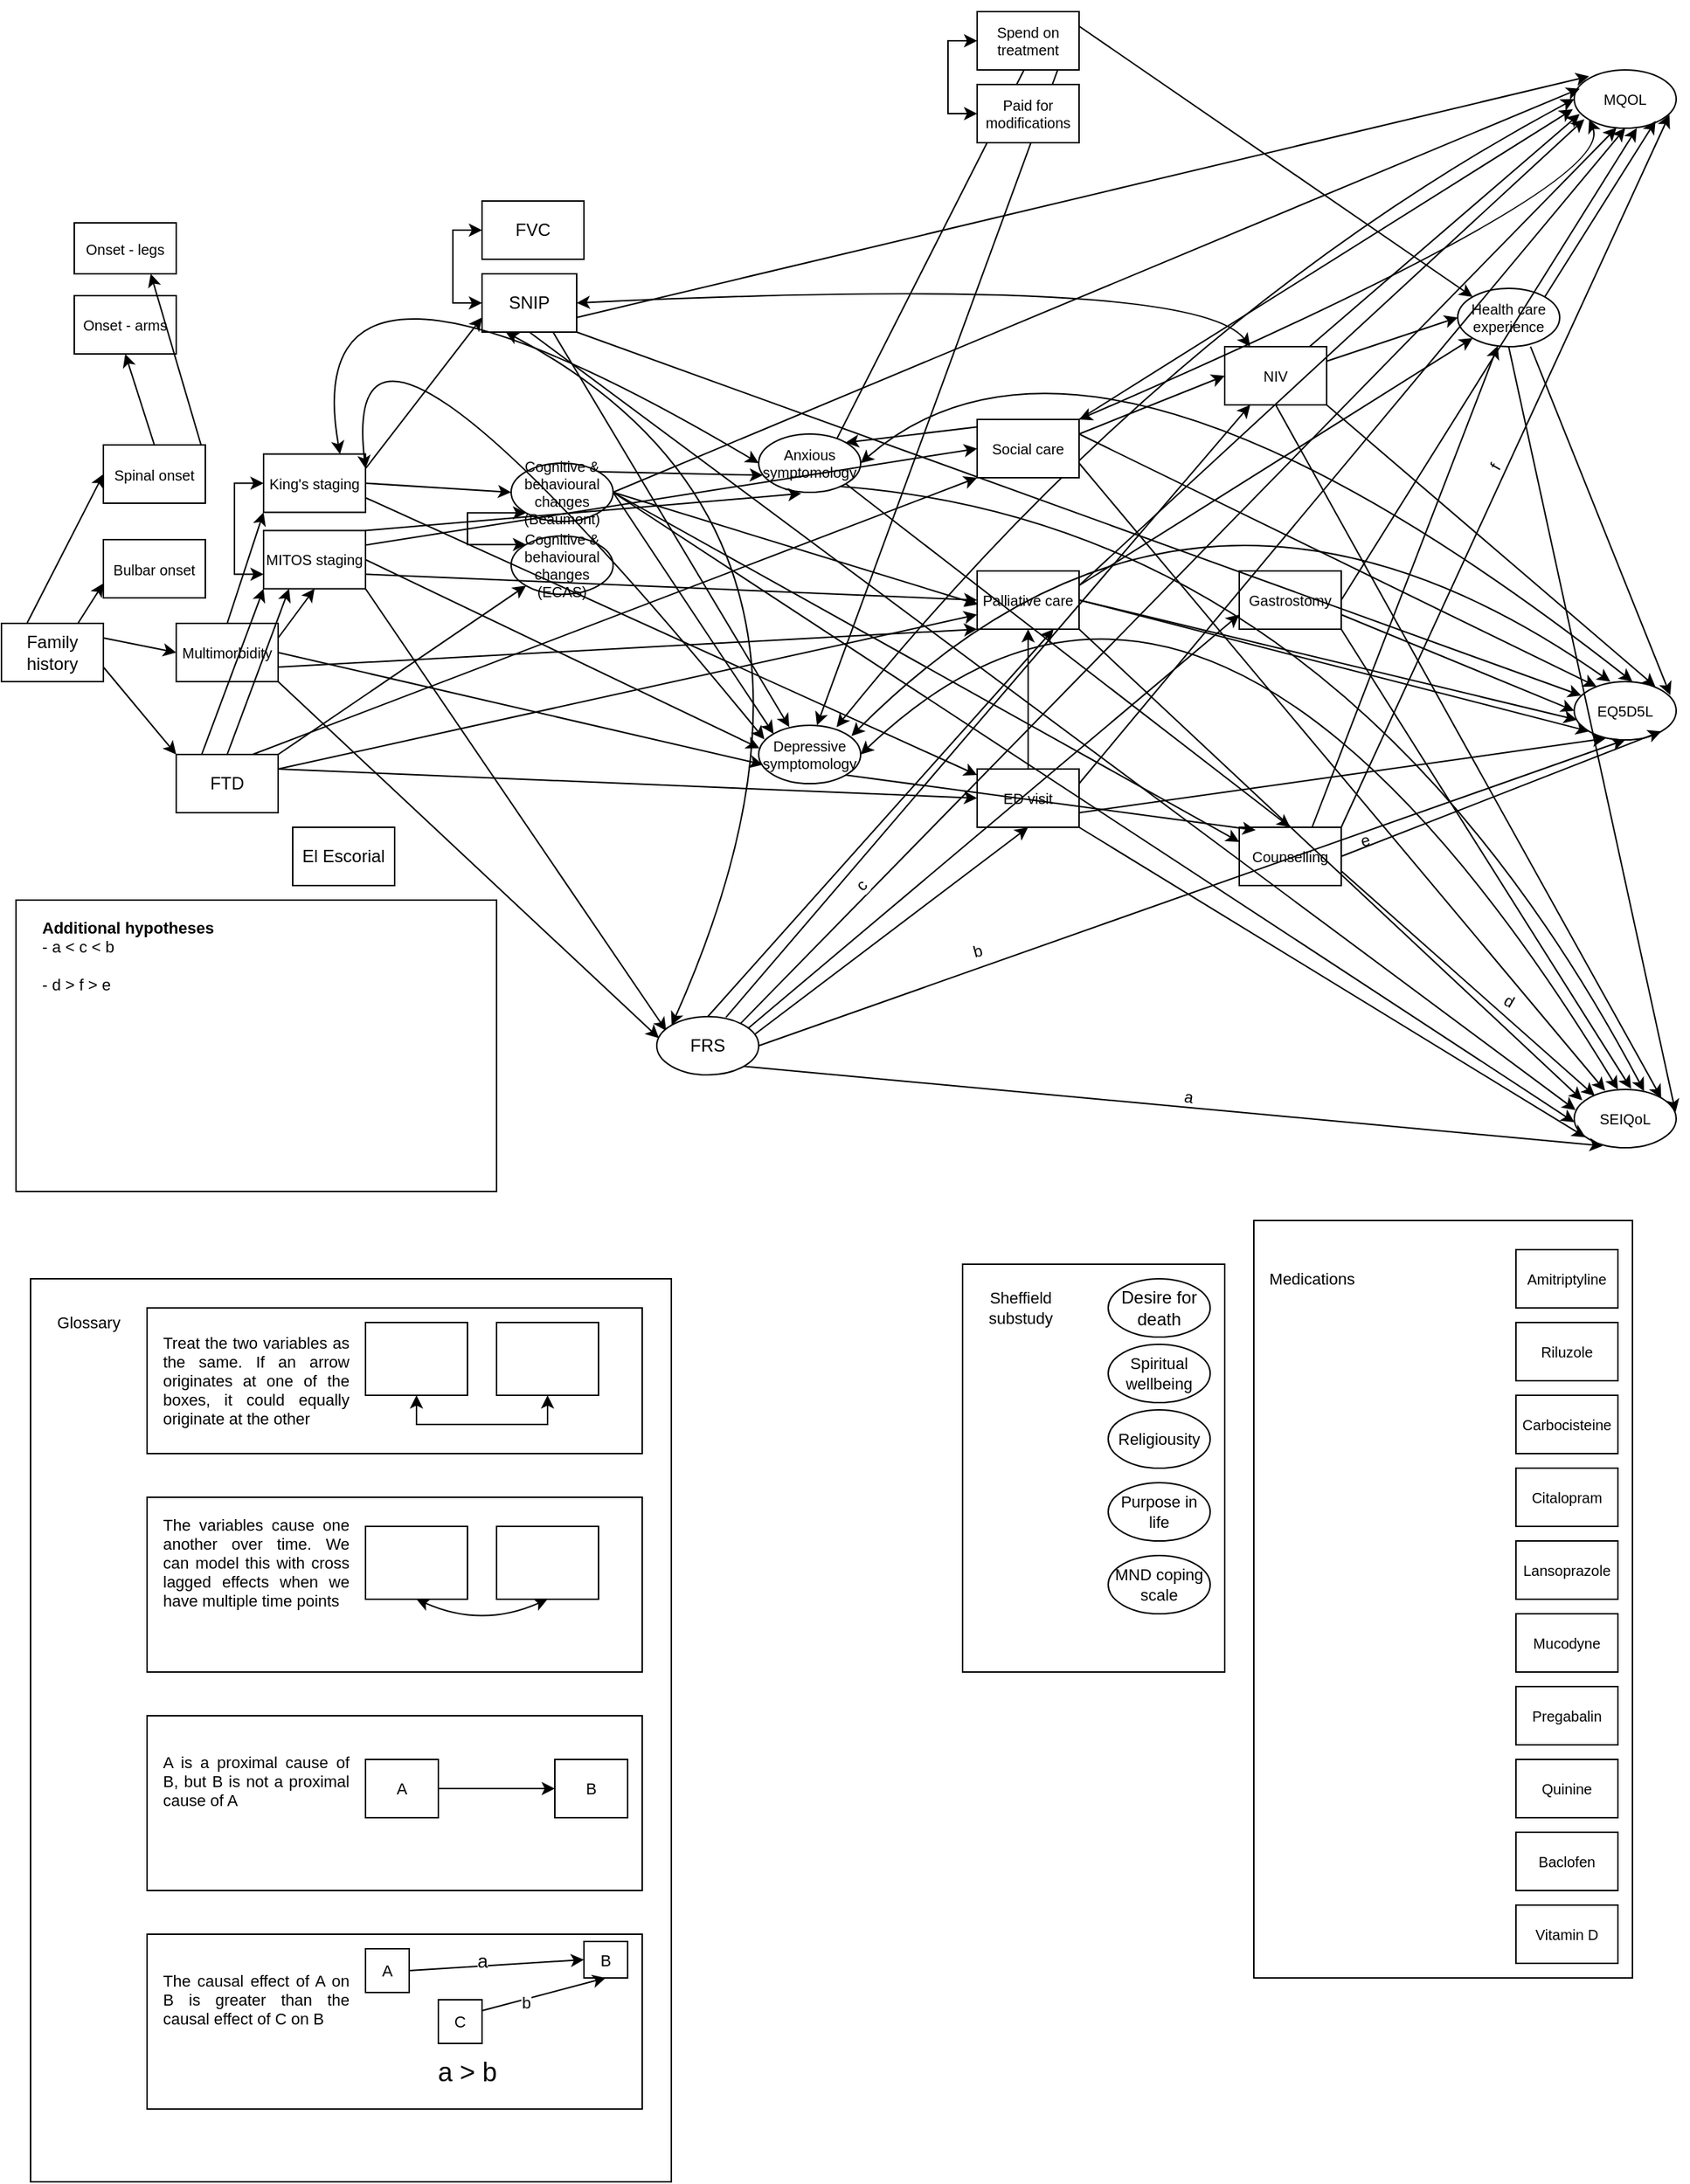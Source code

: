 <mxfile version="21.1.8" type="github">
  <diagram name="Page-1" id="uP2ISM71yryUAKii5rDf">
    <mxGraphModel dx="2120" dy="1240" grid="1" gridSize="10" guides="1" tooltips="1" connect="1" arrows="1" fold="1" page="1" pageScale="1" pageWidth="1169" pageHeight="827" math="0" shadow="0">
      <root>
        <mxCell id="0" />
        <mxCell id="1" parent="0" />
        <mxCell id="uZ5AXatt4aCwn8vywfUO-9" value="Palliative care" style="rounded=0;whiteSpace=wrap;html=1;fontSize=10;" vertex="1" parent="1">
          <mxGeometry x="680" y="394" width="70" height="40" as="geometry" />
        </mxCell>
        <mxCell id="uZ5AXatt4aCwn8vywfUO-58" value="Cognitive &amp;amp; behavioural changes (ECAS)" style="ellipse;whiteSpace=wrap;html=1;fontSize=10;" vertex="1" parent="1">
          <mxGeometry x="360" y="370" width="70" height="40" as="geometry" />
        </mxCell>
        <mxCell id="uZ5AXatt4aCwn8vywfUO-59" value="Cognitive &amp;amp; behavioural changes (Beaumont)" style="ellipse;whiteSpace=wrap;html=1;fontSize=10;" vertex="1" parent="1">
          <mxGeometry x="360" y="320" width="70" height="40" as="geometry" />
        </mxCell>
        <mxCell id="uZ5AXatt4aCwn8vywfUO-55" value="SNIP" style="whiteSpace=wrap;html=1;" vertex="1" parent="1">
          <mxGeometry x="340" y="190" width="65" height="40" as="geometry" />
        </mxCell>
        <mxCell id="uZ5AXatt4aCwn8vywfUO-10" value="Counselling" style="rounded=0;whiteSpace=wrap;html=1;fontSize=10;" vertex="1" parent="1">
          <mxGeometry x="860" y="570" width="70" height="40" as="geometry" />
        </mxCell>
        <mxCell id="uZ5AXatt4aCwn8vywfUO-14" value="Health care experience" style="ellipse;whiteSpace=wrap;html=1;fontSize=10;" vertex="1" parent="1">
          <mxGeometry x="1010" y="200" width="70" height="40" as="geometry" />
        </mxCell>
        <mxCell id="uZ5AXatt4aCwn8vywfUO-5" value="NIV" style="rounded=0;whiteSpace=wrap;html=1;fontSize=10;" vertex="1" parent="1">
          <mxGeometry x="850" y="240" width="70" height="40" as="geometry" />
        </mxCell>
        <mxCell id="uZ5AXatt4aCwn8vywfUO-43" value="Depressive symptomology" style="ellipse;whiteSpace=wrap;html=1;fontSize=10;" vertex="1" parent="1">
          <mxGeometry x="530" y="500" width="70" height="40" as="geometry" />
        </mxCell>
        <mxCell id="uZ5AXatt4aCwn8vywfUO-167" value="" style="rounded=0;whiteSpace=wrap;html=1;fontFamily=Helvetica;fontSize=11;fontColor=default;" vertex="1" parent="1">
          <mxGeometry x="870" y="840" width="260" height="520" as="geometry" />
        </mxCell>
        <mxCell id="uZ5AXatt4aCwn8vywfUO-46" value="Onset - legs" style="whiteSpace=wrap;html=1;fontSize=10;" vertex="1" parent="1">
          <mxGeometry x="60" y="155" width="70" height="35" as="geometry" />
        </mxCell>
        <mxCell id="uZ5AXatt4aCwn8vywfUO-47" value="Onset - arms" style="whiteSpace=wrap;html=1;fontSize=10;" vertex="1" parent="1">
          <mxGeometry x="60" y="205" width="70" height="40" as="geometry" />
        </mxCell>
        <mxCell id="uZ5AXatt4aCwn8vywfUO-131" value="" style="rounded=0;whiteSpace=wrap;html=1;fontFamily=Helvetica;fontSize=11;fontColor=default;align=left;" vertex="1" parent="1">
          <mxGeometry x="670" y="870" width="180" height="280" as="geometry" />
        </mxCell>
        <mxCell id="uZ5AXatt4aCwn8vywfUO-1" value="MQOL" style="ellipse;whiteSpace=wrap;html=1;fontSize=10;" vertex="1" parent="1">
          <mxGeometry x="1090" y="50" width="70" height="40" as="geometry" />
        </mxCell>
        <mxCell id="uZ5AXatt4aCwn8vywfUO-2" value="EQ5D5L" style="ellipse;whiteSpace=wrap;html=1;fontSize=10;" vertex="1" parent="1">
          <mxGeometry x="1090" y="470" width="70" height="40" as="geometry" />
        </mxCell>
        <mxCell id="uZ5AXatt4aCwn8vywfUO-3" value="SEIQoL" style="ellipse;whiteSpace=wrap;html=1;fontSize=10;" vertex="1" parent="1">
          <mxGeometry x="1090" y="750" width="70" height="40" as="geometry" />
        </mxCell>
        <mxCell id="uZ5AXatt4aCwn8vywfUO-61" style="rounded=0;orthogonalLoop=1;jettySize=auto;html=1;endArrow=classic;endFill=1;entryX=0.054;entryY=0.755;entryDx=0;entryDy=0;entryPerimeter=0;" edge="1" parent="1" source="uZ5AXatt4aCwn8vywfUO-5" target="uZ5AXatt4aCwn8vywfUO-1">
          <mxGeometry relative="1" as="geometry">
            <mxPoint x="1091" y="66" as="targetPoint" />
          </mxGeometry>
        </mxCell>
        <mxCell id="uZ5AXatt4aCwn8vywfUO-62" style="rounded=0;orthogonalLoop=1;jettySize=auto;html=1;exitX=1;exitY=1;exitDx=0;exitDy=0;entryX=0.796;entryY=0.084;entryDx=0;entryDy=0;entryPerimeter=0;" edge="1" parent="1" source="uZ5AXatt4aCwn8vywfUO-5" target="uZ5AXatt4aCwn8vywfUO-2">
          <mxGeometry relative="1" as="geometry">
            <mxPoint x="1090" y="370" as="targetPoint" />
          </mxGeometry>
        </mxCell>
        <mxCell id="uZ5AXatt4aCwn8vywfUO-63" style="rounded=0;orthogonalLoop=1;jettySize=auto;html=1;exitX=0.5;exitY=1;exitDx=0;exitDy=0;entryX=1;entryY=0;entryDx=0;entryDy=0;" edge="1" parent="1" source="uZ5AXatt4aCwn8vywfUO-5" target="uZ5AXatt4aCwn8vywfUO-3">
          <mxGeometry relative="1" as="geometry">
            <mxPoint x="1140" y="750" as="targetPoint" />
          </mxGeometry>
        </mxCell>
        <mxCell id="uZ5AXatt4aCwn8vywfUO-64" style="rounded=0;orthogonalLoop=1;jettySize=auto;html=1;exitX=1;exitY=0.5;exitDx=0;exitDy=0;" edge="1" parent="1" source="uZ5AXatt4aCwn8vywfUO-6">
          <mxGeometry relative="1" as="geometry">
            <mxPoint x="1133" y="90" as="targetPoint" />
          </mxGeometry>
        </mxCell>
        <mxCell id="uZ5AXatt4aCwn8vywfUO-65" style="edgeStyle=none;shape=connector;rounded=0;orthogonalLoop=1;jettySize=auto;html=1;exitX=1;exitY=0.75;exitDx=0;exitDy=0;labelBackgroundColor=default;strokeColor=default;fontFamily=Helvetica;fontSize=11;fontColor=default;endArrow=classic;entryX=0;entryY=0.5;entryDx=0;entryDy=0;" edge="1" parent="1" source="uZ5AXatt4aCwn8vywfUO-6" target="uZ5AXatt4aCwn8vywfUO-2">
          <mxGeometry relative="1" as="geometry" />
        </mxCell>
        <mxCell id="uZ5AXatt4aCwn8vywfUO-66" style="edgeStyle=none;shape=connector;rounded=0;orthogonalLoop=1;jettySize=auto;html=1;exitX=1;exitY=1;exitDx=0;exitDy=0;labelBackgroundColor=default;strokeColor=default;fontFamily=Helvetica;fontSize=11;fontColor=default;endArrow=classic;entryX=0.558;entryY=-0.011;entryDx=0;entryDy=0;entryPerimeter=0;" edge="1" parent="1" source="uZ5AXatt4aCwn8vywfUO-6" target="uZ5AXatt4aCwn8vywfUO-3">
          <mxGeometry relative="1" as="geometry">
            <mxPoint x="1110" y="750" as="targetPoint" />
          </mxGeometry>
        </mxCell>
        <mxCell id="uZ5AXatt4aCwn8vywfUO-6" value="Gastrostomy" style="rounded=0;whiteSpace=wrap;html=1;fontSize=10;" vertex="1" parent="1">
          <mxGeometry x="860" y="394" width="70" height="40" as="geometry" />
        </mxCell>
        <mxCell id="uZ5AXatt4aCwn8vywfUO-68" style="shape=connector;orthogonalLoop=1;jettySize=auto;html=1;exitX=0.75;exitY=0;exitDx=0;exitDy=0;entryX=0;entryY=0.5;entryDx=0;entryDy=0;labelBackgroundColor=default;strokeColor=default;fontFamily=Helvetica;fontSize=11;fontColor=default;endArrow=classic;startArrow=classic;startFill=1;curved=1;" edge="1" parent="1" source="uZ5AXatt4aCwn8vywfUO-7" target="uZ5AXatt4aCwn8vywfUO-42">
          <mxGeometry relative="1" as="geometry">
            <Array as="points">
              <mxPoint x="210" y="130" />
            </Array>
          </mxGeometry>
        </mxCell>
        <mxCell id="uZ5AXatt4aCwn8vywfUO-117" style="edgeStyle=orthogonalEdgeStyle;shape=connector;rounded=0;orthogonalLoop=1;jettySize=auto;html=1;exitX=0;exitY=0.5;exitDx=0;exitDy=0;entryX=0;entryY=0.75;entryDx=0;entryDy=0;labelBackgroundColor=default;strokeColor=default;fontFamily=Helvetica;fontSize=11;fontColor=default;endArrow=classic;startArrow=classic;startFill=1;" edge="1" parent="1" source="uZ5AXatt4aCwn8vywfUO-7" target="uZ5AXatt4aCwn8vywfUO-53">
          <mxGeometry relative="1" as="geometry" />
        </mxCell>
        <mxCell id="uZ5AXatt4aCwn8vywfUO-118" style="edgeStyle=none;shape=connector;rounded=0;orthogonalLoop=1;jettySize=auto;html=1;exitX=1;exitY=0.25;exitDx=0;exitDy=0;entryX=0;entryY=0.75;entryDx=0;entryDy=0;labelBackgroundColor=default;strokeColor=default;fontFamily=Helvetica;fontSize=11;fontColor=default;endArrow=classic;" edge="1" parent="1" source="uZ5AXatt4aCwn8vywfUO-7" target="uZ5AXatt4aCwn8vywfUO-55">
          <mxGeometry relative="1" as="geometry" />
        </mxCell>
        <mxCell id="uZ5AXatt4aCwn8vywfUO-119" style="edgeStyle=none;shape=connector;rounded=0;orthogonalLoop=1;jettySize=auto;html=1;exitX=1;exitY=0.5;exitDx=0;exitDy=0;entryX=0;entryY=0.5;entryDx=0;entryDy=0;labelBackgroundColor=default;strokeColor=default;fontFamily=Helvetica;fontSize=11;fontColor=default;endArrow=classic;" edge="1" parent="1" source="uZ5AXatt4aCwn8vywfUO-7" target="uZ5AXatt4aCwn8vywfUO-59">
          <mxGeometry relative="1" as="geometry" />
        </mxCell>
        <mxCell id="uZ5AXatt4aCwn8vywfUO-126" style="edgeStyle=none;shape=connector;rounded=0;orthogonalLoop=1;jettySize=auto;html=1;exitX=1;exitY=0.75;exitDx=0;exitDy=0;labelBackgroundColor=default;strokeColor=default;fontFamily=Helvetica;fontSize=11;fontColor=default;endArrow=classic;" edge="1" parent="1" source="uZ5AXatt4aCwn8vywfUO-7" target="uZ5AXatt4aCwn8vywfUO-11">
          <mxGeometry relative="1" as="geometry" />
        </mxCell>
        <mxCell id="uZ5AXatt4aCwn8vywfUO-7" value="King&#39;s staging" style="rounded=0;whiteSpace=wrap;html=1;fontSize=10;" vertex="1" parent="1">
          <mxGeometry x="190" y="313.75" width="70" height="40" as="geometry" />
        </mxCell>
        <mxCell id="uZ5AXatt4aCwn8vywfUO-75" style="edgeStyle=none;shape=connector;rounded=0;orthogonalLoop=1;jettySize=auto;html=1;labelBackgroundColor=default;strokeColor=default;fontFamily=Helvetica;fontSize=11;fontColor=default;endArrow=classic;exitX=1;exitY=0;exitDx=0;exitDy=0;entryX=-0.014;entryY=0.676;entryDx=0;entryDy=0;entryPerimeter=0;" edge="1" parent="1" source="uZ5AXatt4aCwn8vywfUO-8" target="uZ5AXatt4aCwn8vywfUO-1">
          <mxGeometry relative="1" as="geometry">
            <mxPoint x="840" y="320" as="sourcePoint" />
            <mxPoint x="1070" y="90" as="targetPoint" />
          </mxGeometry>
        </mxCell>
        <mxCell id="uZ5AXatt4aCwn8vywfUO-76" style="edgeStyle=none;shape=connector;rounded=0;orthogonalLoop=1;jettySize=auto;html=1;exitX=1;exitY=0.25;exitDx=0;exitDy=0;labelBackgroundColor=default;strokeColor=default;fontFamily=Helvetica;fontSize=11;fontColor=default;endArrow=classic;entryX=0.219;entryY=0.084;entryDx=0;entryDy=0;entryPerimeter=0;" edge="1" parent="1" source="uZ5AXatt4aCwn8vywfUO-8" target="uZ5AXatt4aCwn8vywfUO-2">
          <mxGeometry relative="1" as="geometry">
            <mxPoint x="1090" y="460" as="targetPoint" />
          </mxGeometry>
        </mxCell>
        <mxCell id="uZ5AXatt4aCwn8vywfUO-77" style="edgeStyle=none;shape=connector;rounded=0;orthogonalLoop=1;jettySize=auto;html=1;exitX=1;exitY=0.75;exitDx=0;exitDy=0;labelBackgroundColor=default;strokeColor=default;fontFamily=Helvetica;fontSize=11;fontColor=default;endArrow=classic;entryX=0.303;entryY=0.022;entryDx=0;entryDy=0;entryPerimeter=0;" edge="1" parent="1" source="uZ5AXatt4aCwn8vywfUO-8" target="uZ5AXatt4aCwn8vywfUO-3">
          <mxGeometry relative="1" as="geometry">
            <mxPoint x="1110" y="750" as="targetPoint" />
          </mxGeometry>
        </mxCell>
        <mxCell id="uZ5AXatt4aCwn8vywfUO-89" style="edgeStyle=none;shape=connector;rounded=0;orthogonalLoop=1;jettySize=auto;html=1;exitX=1;exitY=0.25;exitDx=0;exitDy=0;labelBackgroundColor=default;strokeColor=default;fontFamily=Helvetica;fontSize=11;fontColor=default;endArrow=classic;entryX=0;entryY=0.5;entryDx=0;entryDy=0;" edge="1" parent="1" source="uZ5AXatt4aCwn8vywfUO-5" target="uZ5AXatt4aCwn8vywfUO-14">
          <mxGeometry relative="1" as="geometry">
            <mxPoint x="1020" y="230" as="targetPoint" />
          </mxGeometry>
        </mxCell>
        <mxCell id="uZ5AXatt4aCwn8vywfUO-72" style="edgeStyle=none;shape=connector;rounded=0;orthogonalLoop=1;jettySize=auto;html=1;exitX=1;exitY=0.25;exitDx=0;exitDy=0;entryX=0.099;entryY=0.847;entryDx=0;entryDy=0;labelBackgroundColor=default;strokeColor=default;fontFamily=Helvetica;fontSize=11;fontColor=default;endArrow=classic;entryPerimeter=0;" edge="1" parent="1" source="uZ5AXatt4aCwn8vywfUO-9" target="uZ5AXatt4aCwn8vywfUO-1">
          <mxGeometry relative="1" as="geometry" />
        </mxCell>
        <mxCell id="uZ5AXatt4aCwn8vywfUO-73" style="edgeStyle=none;shape=connector;rounded=0;orthogonalLoop=1;jettySize=auto;html=1;exitX=1;exitY=0.5;exitDx=0;exitDy=0;labelBackgroundColor=default;strokeColor=default;fontFamily=Helvetica;fontSize=11;fontColor=default;endArrow=classic;entryX=0.027;entryY=0.657;entryDx=0;entryDy=0;entryPerimeter=0;" edge="1" parent="1" source="uZ5AXatt4aCwn8vywfUO-9" target="uZ5AXatt4aCwn8vywfUO-2">
          <mxGeometry relative="1" as="geometry">
            <mxPoint x="1070" y="480" as="targetPoint" />
          </mxGeometry>
        </mxCell>
        <mxCell id="uZ5AXatt4aCwn8vywfUO-74" style="edgeStyle=none;shape=connector;rounded=0;orthogonalLoop=1;jettySize=auto;html=1;exitX=1;exitY=1;exitDx=0;exitDy=0;labelBackgroundColor=default;strokeColor=default;fontFamily=Helvetica;fontSize=11;fontColor=default;endArrow=classic;entryX=0.079;entryY=0.184;entryDx=0;entryDy=0;entryPerimeter=0;" edge="1" parent="1" source="uZ5AXatt4aCwn8vywfUO-9" target="uZ5AXatt4aCwn8vywfUO-3">
          <mxGeometry relative="1" as="geometry">
            <mxPoint x="1070" y="740" as="targetPoint" />
          </mxGeometry>
        </mxCell>
        <mxCell id="uZ5AXatt4aCwn8vywfUO-90" style="edgeStyle=none;shape=connector;rounded=0;orthogonalLoop=1;jettySize=auto;html=1;exitX=1;exitY=0.25;exitDx=0;exitDy=0;entryX=0;entryY=1;entryDx=0;entryDy=0;labelBackgroundColor=default;strokeColor=default;fontFamily=Helvetica;fontSize=11;fontColor=default;endArrow=classic;" edge="1" parent="1" source="uZ5AXatt4aCwn8vywfUO-9" target="uZ5AXatt4aCwn8vywfUO-14">
          <mxGeometry relative="1" as="geometry" />
        </mxCell>
        <mxCell id="uZ5AXatt4aCwn8vywfUO-78" style="edgeStyle=none;shape=connector;rounded=0;orthogonalLoop=1;jettySize=auto;html=1;exitX=1;exitY=0;exitDx=0;exitDy=0;labelBackgroundColor=default;strokeColor=default;fontFamily=Helvetica;fontSize=11;fontColor=default;endArrow=classic;entryX=0.934;entryY=0.768;entryDx=0;entryDy=0;entryPerimeter=0;" edge="1" parent="1" source="uZ5AXatt4aCwn8vywfUO-10" target="uZ5AXatt4aCwn8vywfUO-1">
          <mxGeometry relative="1" as="geometry" />
        </mxCell>
        <mxCell id="uZ5AXatt4aCwn8vywfUO-80" style="edgeStyle=none;shape=connector;rounded=0;orthogonalLoop=1;jettySize=auto;html=1;labelBackgroundColor=default;strokeColor=default;fontFamily=Helvetica;fontSize=11;fontColor=default;endArrow=classic;entryX=0.202;entryY=0.11;entryDx=0;entryDy=0;entryPerimeter=0;" edge="1" parent="1" target="uZ5AXatt4aCwn8vywfUO-3">
          <mxGeometry relative="1" as="geometry">
            <mxPoint x="930" y="600" as="sourcePoint" />
            <mxPoint x="1100" y="750" as="targetPoint" />
          </mxGeometry>
        </mxCell>
        <mxCell id="uZ5AXatt4aCwn8vywfUO-81" style="edgeStyle=none;shape=connector;rounded=0;orthogonalLoop=1;jettySize=auto;html=1;entryX=1;entryY=1;entryDx=0;entryDy=0;labelBackgroundColor=default;strokeColor=default;fontFamily=Helvetica;fontSize=11;fontColor=default;endArrow=classic;" edge="1" parent="1" target="uZ5AXatt4aCwn8vywfUO-2">
          <mxGeometry relative="1" as="geometry">
            <mxPoint x="930" y="590" as="sourcePoint" />
          </mxGeometry>
        </mxCell>
        <mxCell id="uZ5AXatt4aCwn8vywfUO-154" style="edgeStyle=none;shape=connector;rounded=0;orthogonalLoop=1;jettySize=auto;html=1;labelBackgroundColor=default;strokeColor=default;fontFamily=Helvetica;fontSize=11;fontColor=default;endArrow=classic;" edge="1" parent="1" target="uZ5AXatt4aCwn8vywfUO-14">
          <mxGeometry relative="1" as="geometry">
            <mxPoint x="910" y="570" as="sourcePoint" />
          </mxGeometry>
        </mxCell>
        <mxCell id="uZ5AXatt4aCwn8vywfUO-82" style="edgeStyle=none;shape=connector;rounded=0;orthogonalLoop=1;jettySize=auto;html=1;exitX=0.5;exitY=0;exitDx=0;exitDy=0;entryX=0.5;entryY=1;entryDx=0;entryDy=0;labelBackgroundColor=default;strokeColor=default;fontFamily=Helvetica;fontSize=11;fontColor=default;endArrow=classic;" edge="1" parent="1" source="uZ5AXatt4aCwn8vywfUO-11" target="uZ5AXatt4aCwn8vywfUO-9">
          <mxGeometry relative="1" as="geometry" />
        </mxCell>
        <mxCell id="uZ5AXatt4aCwn8vywfUO-83" style="edgeStyle=none;shape=connector;rounded=0;orthogonalLoop=1;jettySize=auto;html=1;exitX=1;exitY=0.25;exitDx=0;exitDy=0;entryX=0.5;entryY=1;entryDx=0;entryDy=0;labelBackgroundColor=default;strokeColor=default;fontFamily=Helvetica;fontSize=11;fontColor=default;endArrow=classic;" edge="1" parent="1" source="uZ5AXatt4aCwn8vywfUO-11" target="uZ5AXatt4aCwn8vywfUO-1">
          <mxGeometry relative="1" as="geometry" />
        </mxCell>
        <mxCell id="uZ5AXatt4aCwn8vywfUO-84" style="edgeStyle=none;shape=connector;rounded=0;orthogonalLoop=1;jettySize=auto;html=1;exitX=1;exitY=0.75;exitDx=0;exitDy=0;labelBackgroundColor=default;strokeColor=default;fontFamily=Helvetica;fontSize=11;fontColor=default;endArrow=classic;entryX=0.308;entryY=0.975;entryDx=0;entryDy=0;entryPerimeter=0;" edge="1" parent="1" source="uZ5AXatt4aCwn8vywfUO-11" target="uZ5AXatt4aCwn8vywfUO-2">
          <mxGeometry relative="1" as="geometry">
            <mxPoint x="1080" y="500" as="targetPoint" />
          </mxGeometry>
        </mxCell>
        <mxCell id="uZ5AXatt4aCwn8vywfUO-85" style="edgeStyle=none;shape=connector;rounded=0;orthogonalLoop=1;jettySize=auto;html=1;exitX=1;exitY=1;exitDx=0;exitDy=0;labelBackgroundColor=default;strokeColor=default;fontFamily=Helvetica;fontSize=11;fontColor=default;endArrow=classic;entryX=0.11;entryY=0.82;entryDx=0;entryDy=0;entryPerimeter=0;" edge="1" parent="1" source="uZ5AXatt4aCwn8vywfUO-11" target="uZ5AXatt4aCwn8vywfUO-3">
          <mxGeometry relative="1" as="geometry">
            <mxPoint x="1070" y="780" as="targetPoint" />
          </mxGeometry>
        </mxCell>
        <mxCell id="uZ5AXatt4aCwn8vywfUO-11" value="ED visit" style="rounded=0;whiteSpace=wrap;html=1;fontSize=10;" vertex="1" parent="1">
          <mxGeometry x="680" y="530" width="70" height="40" as="geometry" />
        </mxCell>
        <mxCell id="uZ5AXatt4aCwn8vywfUO-86" style="edgeStyle=none;shape=connector;rounded=0;orthogonalLoop=1;jettySize=auto;html=1;exitX=1;exitY=0;exitDx=0;exitDy=0;labelBackgroundColor=default;strokeColor=default;fontFamily=Helvetica;fontSize=11;fontColor=default;endArrow=classic;entryX=0.798;entryY=0.874;entryDx=0;entryDy=0;entryPerimeter=0;" edge="1" parent="1" source="uZ5AXatt4aCwn8vywfUO-14" target="uZ5AXatt4aCwn8vywfUO-1">
          <mxGeometry relative="1" as="geometry">
            <mxPoint x="1120" y="110" as="targetPoint" />
          </mxGeometry>
        </mxCell>
        <mxCell id="uZ5AXatt4aCwn8vywfUO-87" style="edgeStyle=none;shape=connector;rounded=0;orthogonalLoop=1;jettySize=auto;html=1;entryX=0.942;entryY=0.23;entryDx=0;entryDy=0;labelBackgroundColor=default;strokeColor=default;fontFamily=Helvetica;fontSize=11;fontColor=default;endArrow=classic;entryPerimeter=0;" edge="1" parent="1" target="uZ5AXatt4aCwn8vywfUO-2">
          <mxGeometry relative="1" as="geometry">
            <mxPoint x="1060" y="240" as="sourcePoint" />
          </mxGeometry>
        </mxCell>
        <mxCell id="uZ5AXatt4aCwn8vywfUO-88" style="edgeStyle=none;shape=connector;rounded=0;orthogonalLoop=1;jettySize=auto;html=1;exitX=0.5;exitY=1;exitDx=0;exitDy=0;labelBackgroundColor=default;strokeColor=default;fontFamily=Helvetica;fontSize=11;fontColor=default;endArrow=classic;entryX=0.994;entryY=0.394;entryDx=0;entryDy=0;entryPerimeter=0;" edge="1" parent="1" source="uZ5AXatt4aCwn8vywfUO-14" target="uZ5AXatt4aCwn8vywfUO-3">
          <mxGeometry relative="1" as="geometry" />
        </mxCell>
        <mxCell id="uZ5AXatt4aCwn8vywfUO-15" value="Riluzole" style="whiteSpace=wrap;html=1;fontSize=10;" vertex="1" parent="1">
          <mxGeometry x="1050" y="910" width="70" height="40" as="geometry" />
        </mxCell>
        <mxCell id="uZ5AXatt4aCwn8vywfUO-16" value="Amitriptyline" style="whiteSpace=wrap;html=1;fontSize=10;" vertex="1" parent="1">
          <mxGeometry x="1050" y="860" width="70" height="40" as="geometry" />
        </mxCell>
        <mxCell id="uZ5AXatt4aCwn8vywfUO-17" value="Quinine" style="whiteSpace=wrap;html=1;fontSize=10;" vertex="1" parent="1">
          <mxGeometry x="1050" y="1210" width="70" height="40" as="geometry" />
        </mxCell>
        <mxCell id="uZ5AXatt4aCwn8vywfUO-19" value="Mucodyne" style="whiteSpace=wrap;html=1;fontSize=10;" vertex="1" parent="1">
          <mxGeometry x="1050" y="1110" width="70" height="40" as="geometry" />
        </mxCell>
        <mxCell id="uZ5AXatt4aCwn8vywfUO-21" value="Carbocisteine" style="whiteSpace=wrap;html=1;fontSize=10;" vertex="1" parent="1">
          <mxGeometry x="1050" y="960" width="70" height="40" as="geometry" />
        </mxCell>
        <mxCell id="uZ5AXatt4aCwn8vywfUO-23" value="Baclofen" style="whiteSpace=wrap;html=1;fontSize=10;" vertex="1" parent="1">
          <mxGeometry x="1050" y="1260" width="70" height="40" as="geometry" />
        </mxCell>
        <mxCell id="uZ5AXatt4aCwn8vywfUO-24" value="Lansoprazole" style="whiteSpace=wrap;html=1;fontSize=10;" vertex="1" parent="1">
          <mxGeometry x="1050" y="1060" width="70" height="40" as="geometry" />
        </mxCell>
        <mxCell id="uZ5AXatt4aCwn8vywfUO-25" value="Citalopram" style="whiteSpace=wrap;html=1;fontSize=10;" vertex="1" parent="1">
          <mxGeometry x="1050" y="1010" width="70" height="40" as="geometry" />
        </mxCell>
        <mxCell id="uZ5AXatt4aCwn8vywfUO-28" value="Vitamin D" style="whiteSpace=wrap;html=1;fontSize=10;" vertex="1" parent="1">
          <mxGeometry x="1050" y="1310" width="70" height="40" as="geometry" />
        </mxCell>
        <mxCell id="uZ5AXatt4aCwn8vywfUO-33" value="Pregabalin" style="whiteSpace=wrap;html=1;fontSize=10;" vertex="1" parent="1">
          <mxGeometry x="1050" y="1160" width="70" height="40" as="geometry" />
        </mxCell>
        <mxCell id="uZ5AXatt4aCwn8vywfUO-155" style="edgeStyle=orthogonalEdgeStyle;shape=connector;rounded=0;orthogonalLoop=1;jettySize=auto;html=1;exitX=0;exitY=0.5;exitDx=0;exitDy=0;entryX=0;entryY=0.5;entryDx=0;entryDy=0;labelBackgroundColor=default;strokeColor=default;fontFamily=Helvetica;fontSize=11;fontColor=default;endArrow=classic;startArrow=classic;startFill=1;" edge="1" parent="1" source="uZ5AXatt4aCwn8vywfUO-40" target="uZ5AXatt4aCwn8vywfUO-41">
          <mxGeometry relative="1" as="geometry" />
        </mxCell>
        <mxCell id="uZ5AXatt4aCwn8vywfUO-156" style="edgeStyle=none;shape=connector;rounded=0;orthogonalLoop=1;jettySize=auto;html=1;exitX=1;exitY=0;exitDx=0;exitDy=0;labelBackgroundColor=default;strokeColor=default;fontFamily=Helvetica;fontSize=11;fontColor=default;endArrow=classic;" edge="1" parent="1" source="uZ5AXatt4aCwn8vywfUO-40" target="uZ5AXatt4aCwn8vywfUO-43">
          <mxGeometry relative="1" as="geometry">
            <Array as="points">
              <mxPoint x="570" y="500" />
            </Array>
          </mxGeometry>
        </mxCell>
        <mxCell id="uZ5AXatt4aCwn8vywfUO-157" style="edgeStyle=none;shape=connector;rounded=0;orthogonalLoop=1;jettySize=auto;html=1;exitX=0.75;exitY=0;exitDx=0;exitDy=0;entryX=0.5;entryY=1;entryDx=0;entryDy=0;labelBackgroundColor=default;strokeColor=default;fontFamily=Helvetica;fontSize=11;fontColor=default;endArrow=classic;" edge="1" parent="1" source="uZ5AXatt4aCwn8vywfUO-40" target="uZ5AXatt4aCwn8vywfUO-42">
          <mxGeometry relative="1" as="geometry" />
        </mxCell>
        <mxCell id="uZ5AXatt4aCwn8vywfUO-158" style="edgeStyle=none;shape=connector;rounded=0;orthogonalLoop=1;jettySize=auto;html=1;exitX=1;exitY=0.25;exitDx=0;exitDy=0;entryX=0;entryY=0;entryDx=0;entryDy=0;labelBackgroundColor=default;strokeColor=default;fontFamily=Helvetica;fontSize=11;fontColor=default;endArrow=classic;" edge="1" parent="1" source="uZ5AXatt4aCwn8vywfUO-40" target="uZ5AXatt4aCwn8vywfUO-14">
          <mxGeometry relative="1" as="geometry" />
        </mxCell>
        <mxCell id="uZ5AXatt4aCwn8vywfUO-40" value="Spend on treatment" style="whiteSpace=wrap;html=1;fontSize=10;" vertex="1" parent="1">
          <mxGeometry x="680" y="10" width="70" height="40" as="geometry" />
        </mxCell>
        <mxCell id="uZ5AXatt4aCwn8vywfUO-41" value="Paid for modifications" style="whiteSpace=wrap;html=1;fontSize=10;" vertex="1" parent="1">
          <mxGeometry x="680" y="60" width="70" height="40" as="geometry" />
        </mxCell>
        <mxCell id="uZ5AXatt4aCwn8vywfUO-103" style="edgeStyle=none;shape=connector;orthogonalLoop=1;jettySize=auto;html=1;exitX=1;exitY=0.5;exitDx=0;exitDy=0;entryX=0.571;entryY=0;entryDx=0;entryDy=0;labelBackgroundColor=default;strokeColor=default;fontFamily=Helvetica;fontSize=11;fontColor=default;endArrow=classic;entryPerimeter=0;curved=1;startArrow=classic;startFill=1;" edge="1" parent="1" source="uZ5AXatt4aCwn8vywfUO-42" target="uZ5AXatt4aCwn8vywfUO-2">
          <mxGeometry relative="1" as="geometry">
            <Array as="points">
              <mxPoint x="760" y="180" />
            </Array>
          </mxGeometry>
        </mxCell>
        <mxCell id="uZ5AXatt4aCwn8vywfUO-104" style="edgeStyle=none;shape=connector;orthogonalLoop=1;jettySize=auto;html=1;exitX=1;exitY=0;exitDx=0;exitDy=0;entryX=0;entryY=1;entryDx=0;entryDy=0;labelBackgroundColor=default;strokeColor=default;fontFamily=Helvetica;fontSize=11;fontColor=default;endArrow=classic;startArrow=classic;startFill=1;curved=1;" edge="1" parent="1" source="uZ5AXatt4aCwn8vywfUO-8" target="uZ5AXatt4aCwn8vywfUO-1">
          <mxGeometry relative="1" as="geometry">
            <Array as="points">
              <mxPoint x="1120" y="130" />
            </Array>
          </mxGeometry>
        </mxCell>
        <mxCell id="uZ5AXatt4aCwn8vywfUO-105" style="edgeStyle=none;shape=connector;orthogonalLoop=1;jettySize=auto;html=1;exitX=0;exitY=1;exitDx=0;exitDy=0;entryX=0.685;entryY=0.029;entryDx=0;entryDy=0;entryPerimeter=0;labelBackgroundColor=default;strokeColor=default;fontFamily=Helvetica;fontSize=11;fontColor=default;endArrow=classic;startArrow=classic;startFill=1;curved=1;" edge="1" parent="1" source="uZ5AXatt4aCwn8vywfUO-42" target="uZ5AXatt4aCwn8vywfUO-3">
          <mxGeometry relative="1" as="geometry">
            <Array as="points">
              <mxPoint x="920" y="340" />
            </Array>
          </mxGeometry>
        </mxCell>
        <mxCell id="uZ5AXatt4aCwn8vywfUO-153" style="edgeStyle=none;shape=connector;rounded=0;orthogonalLoop=1;jettySize=auto;html=1;exitX=1;exitY=1;exitDx=0;exitDy=0;entryX=0.5;entryY=0;entryDx=0;entryDy=0;labelBackgroundColor=default;strokeColor=default;fontFamily=Helvetica;fontSize=11;fontColor=default;endArrow=classic;" edge="1" parent="1" source="uZ5AXatt4aCwn8vywfUO-42" target="uZ5AXatt4aCwn8vywfUO-10">
          <mxGeometry relative="1" as="geometry" />
        </mxCell>
        <mxCell id="uZ5AXatt4aCwn8vywfUO-42" value="Anxious symptomology" style="ellipse;whiteSpace=wrap;html=1;fontSize=10;" vertex="1" parent="1">
          <mxGeometry x="530" y="300" width="70" height="40" as="geometry" />
        </mxCell>
        <mxCell id="uZ5AXatt4aCwn8vywfUO-69" style="edgeStyle=none;shape=connector;orthogonalLoop=1;jettySize=auto;html=1;exitX=0.056;exitY=0.24;exitDx=0;exitDy=0;entryX=1;entryY=0.25;entryDx=0;entryDy=0;labelBackgroundColor=default;strokeColor=default;fontFamily=Helvetica;fontSize=11;fontColor=default;endArrow=classic;startArrow=classic;startFill=1;curved=1;exitPerimeter=0;" edge="1" parent="1" source="uZ5AXatt4aCwn8vywfUO-43" target="uZ5AXatt4aCwn8vywfUO-7">
          <mxGeometry relative="1" as="geometry">
            <Array as="points">
              <mxPoint x="240" y="150" />
            </Array>
          </mxGeometry>
        </mxCell>
        <mxCell id="uZ5AXatt4aCwn8vywfUO-99" style="edgeStyle=none;shape=connector;orthogonalLoop=1;jettySize=auto;html=1;exitX=0.764;exitY=0.03;exitDx=0;exitDy=0;entryX=0;entryY=0.5;entryDx=0;entryDy=0;labelBackgroundColor=default;strokeColor=default;fontFamily=Helvetica;fontSize=11;fontColor=default;endArrow=classic;startArrow=classic;startFill=1;curved=1;exitPerimeter=0;" edge="1" parent="1" source="uZ5AXatt4aCwn8vywfUO-43" target="uZ5AXatt4aCwn8vywfUO-1">
          <mxGeometry relative="1" as="geometry">
            <Array as="points">
              <mxPoint x="810" y="220" />
            </Array>
          </mxGeometry>
        </mxCell>
        <mxCell id="uZ5AXatt4aCwn8vywfUO-100" style="edgeStyle=none;shape=connector;orthogonalLoop=1;jettySize=auto;html=1;exitX=0.91;exitY=0.183;exitDx=0;exitDy=0;labelBackgroundColor=default;strokeColor=default;fontFamily=Helvetica;fontSize=11;fontColor=default;endArrow=classic;startArrow=classic;startFill=1;curved=1;exitPerimeter=0;entryX=0.355;entryY=0.002;entryDx=0;entryDy=0;entryPerimeter=0;" edge="1" parent="1" source="uZ5AXatt4aCwn8vywfUO-43" target="uZ5AXatt4aCwn8vywfUO-2">
          <mxGeometry relative="1" as="geometry">
            <mxPoint x="1108" y="472" as="targetPoint" />
            <Array as="points">
              <mxPoint x="830" y="270" />
            </Array>
          </mxGeometry>
        </mxCell>
        <mxCell id="uZ5AXatt4aCwn8vywfUO-101" style="edgeStyle=none;shape=connector;orthogonalLoop=1;jettySize=auto;html=1;exitX=1;exitY=0.5;exitDx=0;exitDy=0;entryX=0.429;entryY=0;entryDx=0;entryDy=0;entryPerimeter=0;labelBackgroundColor=default;strokeColor=default;fontFamily=Helvetica;fontSize=11;fontColor=default;endArrow=classic;startArrow=classic;startFill=1;curved=1;" edge="1" parent="1" source="uZ5AXatt4aCwn8vywfUO-43" target="uZ5AXatt4aCwn8vywfUO-3">
          <mxGeometry relative="1" as="geometry">
            <Array as="points">
              <mxPoint x="840" y="290" />
            </Array>
          </mxGeometry>
        </mxCell>
        <mxCell id="uZ5AXatt4aCwn8vywfUO-152" style="edgeStyle=none;shape=connector;rounded=0;orthogonalLoop=1;jettySize=auto;html=1;exitX=1;exitY=1;exitDx=0;exitDy=0;entryX=0.161;entryY=0.049;entryDx=0;entryDy=0;entryPerimeter=0;labelBackgroundColor=default;strokeColor=default;fontFamily=Helvetica;fontSize=11;fontColor=default;endArrow=classic;" edge="1" parent="1" source="uZ5AXatt4aCwn8vywfUO-43" target="uZ5AXatt4aCwn8vywfUO-10">
          <mxGeometry relative="1" as="geometry" />
        </mxCell>
        <mxCell id="uZ5AXatt4aCwn8vywfUO-129" style="edgeStyle=none;shape=connector;rounded=0;orthogonalLoop=1;jettySize=auto;html=1;exitX=1;exitY=0.25;exitDx=0;exitDy=0;entryX=0.75;entryY=1;entryDx=0;entryDy=0;labelBackgroundColor=default;strokeColor=default;fontFamily=Helvetica;fontSize=11;fontColor=default;endArrow=classic;" edge="1" parent="1" source="uZ5AXatt4aCwn8vywfUO-44" target="uZ5AXatt4aCwn8vywfUO-46">
          <mxGeometry relative="1" as="geometry" />
        </mxCell>
        <mxCell id="uZ5AXatt4aCwn8vywfUO-130" style="edgeStyle=none;shape=connector;rounded=0;orthogonalLoop=1;jettySize=auto;html=1;exitX=0.5;exitY=0;exitDx=0;exitDy=0;entryX=0.5;entryY=1;entryDx=0;entryDy=0;labelBackgroundColor=default;strokeColor=default;fontFamily=Helvetica;fontSize=11;fontColor=default;endArrow=classic;" edge="1" parent="1" source="uZ5AXatt4aCwn8vywfUO-44" target="uZ5AXatt4aCwn8vywfUO-47">
          <mxGeometry relative="1" as="geometry" />
        </mxCell>
        <mxCell id="uZ5AXatt4aCwn8vywfUO-44" value="Spinal onset" style="whiteSpace=wrap;html=1;fontSize=10;" vertex="1" parent="1">
          <mxGeometry x="80" y="307.5" width="70" height="40" as="geometry" />
        </mxCell>
        <mxCell id="uZ5AXatt4aCwn8vywfUO-45" value="Bulbar onset" style="whiteSpace=wrap;html=1;fontSize=10;" vertex="1" parent="1">
          <mxGeometry x="80" y="372.5" width="70" height="40" as="geometry" />
        </mxCell>
        <mxCell id="uZ5AXatt4aCwn8vywfUO-133" style="edgeStyle=none;shape=connector;rounded=0;orthogonalLoop=1;jettySize=auto;html=1;exitX=0.5;exitY=0;exitDx=0;exitDy=0;entryX=0;entryY=1;entryDx=0;entryDy=0;labelBackgroundColor=default;strokeColor=default;fontFamily=Helvetica;fontSize=11;fontColor=default;endArrow=classic;" edge="1" parent="1" source="uZ5AXatt4aCwn8vywfUO-49" target="uZ5AXatt4aCwn8vywfUO-7">
          <mxGeometry relative="1" as="geometry" />
        </mxCell>
        <mxCell id="uZ5AXatt4aCwn8vywfUO-135" style="edgeStyle=none;shape=connector;rounded=0;orthogonalLoop=1;jettySize=auto;html=1;exitX=1;exitY=0.25;exitDx=0;exitDy=0;entryX=0.5;entryY=1;entryDx=0;entryDy=0;labelBackgroundColor=default;strokeColor=default;fontFamily=Helvetica;fontSize=11;fontColor=default;endArrow=classic;" edge="1" parent="1" source="uZ5AXatt4aCwn8vywfUO-49" target="uZ5AXatt4aCwn8vywfUO-53">
          <mxGeometry relative="1" as="geometry" />
        </mxCell>
        <mxCell id="uZ5AXatt4aCwn8vywfUO-136" style="edgeStyle=none;shape=connector;rounded=0;orthogonalLoop=1;jettySize=auto;html=1;exitX=1;exitY=0.5;exitDx=0;exitDy=0;entryX=0.041;entryY=0.674;entryDx=0;entryDy=0;entryPerimeter=0;labelBackgroundColor=default;strokeColor=default;fontFamily=Helvetica;fontSize=11;fontColor=default;endArrow=classic;" edge="1" parent="1" source="uZ5AXatt4aCwn8vywfUO-49" target="uZ5AXatt4aCwn8vywfUO-43">
          <mxGeometry relative="1" as="geometry" />
        </mxCell>
        <mxCell id="uZ5AXatt4aCwn8vywfUO-138" style="edgeStyle=none;shape=connector;rounded=0;orthogonalLoop=1;jettySize=auto;html=1;exitX=1;exitY=0.75;exitDx=0;exitDy=0;entryX=0;entryY=1;entryDx=0;entryDy=0;labelBackgroundColor=default;strokeColor=default;fontFamily=Helvetica;fontSize=11;fontColor=default;endArrow=classic;" edge="1" parent="1" source="uZ5AXatt4aCwn8vywfUO-49" target="uZ5AXatt4aCwn8vywfUO-9">
          <mxGeometry relative="1" as="geometry" />
        </mxCell>
        <mxCell id="uZ5AXatt4aCwn8vywfUO-139" style="edgeStyle=none;shape=connector;rounded=0;orthogonalLoop=1;jettySize=auto;html=1;exitX=1;exitY=1;exitDx=0;exitDy=0;labelBackgroundColor=default;strokeColor=default;fontFamily=Helvetica;fontSize=11;fontColor=default;endArrow=classic;entryX=0.021;entryY=0.369;entryDx=0;entryDy=0;entryPerimeter=0;" edge="1" parent="1" source="uZ5AXatt4aCwn8vywfUO-49" target="uZ5AXatt4aCwn8vywfUO-60">
          <mxGeometry relative="1" as="geometry">
            <mxPoint x="450" y="720" as="targetPoint" />
          </mxGeometry>
        </mxCell>
        <mxCell id="uZ5AXatt4aCwn8vywfUO-49" value="&lt;font style=&quot;font-size: 11px;&quot;&gt;&lt;font style=&quot;font-size: 10px;&quot;&gt;Multimorbidity&lt;/font&gt;&lt;/font&gt;" style="whiteSpace=wrap;html=1;" vertex="1" parent="1">
          <mxGeometry x="130" y="430" width="70" height="40" as="geometry" />
        </mxCell>
        <mxCell id="uZ5AXatt4aCwn8vywfUO-50" value="El Escorial" style="whiteSpace=wrap;html=1;" vertex="1" parent="1">
          <mxGeometry x="210" y="570" width="70" height="40" as="geometry" />
        </mxCell>
        <mxCell id="uZ5AXatt4aCwn8vywfUO-144" style="edgeStyle=none;shape=connector;rounded=0;orthogonalLoop=1;jettySize=auto;html=1;exitX=1;exitY=0;exitDx=0;exitDy=0;entryX=0;entryY=1;entryDx=0;entryDy=0;labelBackgroundColor=default;strokeColor=default;fontFamily=Helvetica;fontSize=11;fontColor=default;endArrow=classic;" edge="1" parent="1" source="uZ5AXatt4aCwn8vywfUO-51" target="uZ5AXatt4aCwn8vywfUO-58">
          <mxGeometry relative="1" as="geometry" />
        </mxCell>
        <mxCell id="uZ5AXatt4aCwn8vywfUO-145" style="edgeStyle=none;shape=connector;rounded=0;orthogonalLoop=1;jettySize=auto;html=1;exitX=0.25;exitY=0;exitDx=0;exitDy=0;entryX=0;entryY=1;entryDx=0;entryDy=0;labelBackgroundColor=default;strokeColor=default;fontFamily=Helvetica;fontSize=11;fontColor=default;endArrow=classic;" edge="1" parent="1" source="uZ5AXatt4aCwn8vywfUO-51" target="uZ5AXatt4aCwn8vywfUO-53">
          <mxGeometry relative="1" as="geometry" />
        </mxCell>
        <mxCell id="uZ5AXatt4aCwn8vywfUO-146" style="edgeStyle=none;shape=connector;rounded=0;orthogonalLoop=1;jettySize=auto;html=1;exitX=0.5;exitY=0;exitDx=0;exitDy=0;entryX=0.25;entryY=1;entryDx=0;entryDy=0;labelBackgroundColor=default;strokeColor=default;fontFamily=Helvetica;fontSize=11;fontColor=default;endArrow=classic;" edge="1" parent="1" source="uZ5AXatt4aCwn8vywfUO-51" target="uZ5AXatt4aCwn8vywfUO-53">
          <mxGeometry relative="1" as="geometry" />
        </mxCell>
        <mxCell id="uZ5AXatt4aCwn8vywfUO-147" style="edgeStyle=none;shape=connector;rounded=0;orthogonalLoop=1;jettySize=auto;html=1;exitX=0.75;exitY=0;exitDx=0;exitDy=0;entryX=0;entryY=1;entryDx=0;entryDy=0;labelBackgroundColor=default;strokeColor=default;fontFamily=Helvetica;fontSize=11;fontColor=default;endArrow=classic;" edge="1" parent="1" source="uZ5AXatt4aCwn8vywfUO-51" target="uZ5AXatt4aCwn8vywfUO-8">
          <mxGeometry relative="1" as="geometry" />
        </mxCell>
        <mxCell id="uZ5AXatt4aCwn8vywfUO-148" style="edgeStyle=none;shape=connector;rounded=0;orthogonalLoop=1;jettySize=auto;html=1;exitX=1;exitY=0.25;exitDx=0;exitDy=0;entryX=0;entryY=0.75;entryDx=0;entryDy=0;labelBackgroundColor=default;strokeColor=default;fontFamily=Helvetica;fontSize=11;fontColor=default;endArrow=classic;" edge="1" parent="1" source="uZ5AXatt4aCwn8vywfUO-51" target="uZ5AXatt4aCwn8vywfUO-9">
          <mxGeometry relative="1" as="geometry" />
        </mxCell>
        <mxCell id="uZ5AXatt4aCwn8vywfUO-149" style="edgeStyle=none;shape=connector;rounded=0;orthogonalLoop=1;jettySize=auto;html=1;exitX=1;exitY=0.25;exitDx=0;exitDy=0;entryX=0;entryY=0.5;entryDx=0;entryDy=0;labelBackgroundColor=default;strokeColor=default;fontFamily=Helvetica;fontSize=11;fontColor=default;endArrow=classic;" edge="1" parent="1" source="uZ5AXatt4aCwn8vywfUO-51" target="uZ5AXatt4aCwn8vywfUO-11">
          <mxGeometry relative="1" as="geometry" />
        </mxCell>
        <mxCell id="uZ5AXatt4aCwn8vywfUO-51" value="FTD" style="whiteSpace=wrap;html=1;" vertex="1" parent="1">
          <mxGeometry x="130" y="520" width="70" height="40" as="geometry" />
        </mxCell>
        <mxCell id="uZ5AXatt4aCwn8vywfUO-140" style="edgeStyle=none;shape=connector;rounded=0;orthogonalLoop=1;jettySize=auto;html=1;exitX=1;exitY=0.25;exitDx=0;exitDy=0;entryX=0;entryY=0.5;entryDx=0;entryDy=0;labelBackgroundColor=default;strokeColor=default;fontFamily=Helvetica;fontSize=11;fontColor=default;endArrow=classic;" edge="1" parent="1" source="uZ5AXatt4aCwn8vywfUO-52" target="uZ5AXatt4aCwn8vywfUO-49">
          <mxGeometry relative="1" as="geometry" />
        </mxCell>
        <mxCell id="uZ5AXatt4aCwn8vywfUO-141" style="edgeStyle=none;shape=connector;rounded=0;orthogonalLoop=1;jettySize=auto;html=1;exitX=0.25;exitY=0;exitDx=0;exitDy=0;entryX=0;entryY=0.5;entryDx=0;entryDy=0;labelBackgroundColor=default;strokeColor=default;fontFamily=Helvetica;fontSize=11;fontColor=default;endArrow=classic;" edge="1" parent="1" source="uZ5AXatt4aCwn8vywfUO-52" target="uZ5AXatt4aCwn8vywfUO-44">
          <mxGeometry relative="1" as="geometry" />
        </mxCell>
        <mxCell id="uZ5AXatt4aCwn8vywfUO-142" style="edgeStyle=none;shape=connector;rounded=0;orthogonalLoop=1;jettySize=auto;html=1;exitX=0.75;exitY=0;exitDx=0;exitDy=0;entryX=0;entryY=0.75;entryDx=0;entryDy=0;labelBackgroundColor=default;strokeColor=default;fontFamily=Helvetica;fontSize=11;fontColor=default;endArrow=classic;" edge="1" parent="1" source="uZ5AXatt4aCwn8vywfUO-52" target="uZ5AXatt4aCwn8vywfUO-45">
          <mxGeometry relative="1" as="geometry" />
        </mxCell>
        <mxCell id="uZ5AXatt4aCwn8vywfUO-166" style="edgeStyle=none;shape=connector;rounded=0;orthogonalLoop=1;jettySize=auto;html=1;exitX=1;exitY=0.75;exitDx=0;exitDy=0;entryX=0;entryY=0;entryDx=0;entryDy=0;labelBackgroundColor=default;strokeColor=default;fontFamily=Helvetica;fontSize=11;fontColor=default;endArrow=classic;" edge="1" parent="1" source="uZ5AXatt4aCwn8vywfUO-52" target="uZ5AXatt4aCwn8vywfUO-51">
          <mxGeometry relative="1" as="geometry" />
        </mxCell>
        <mxCell id="uZ5AXatt4aCwn8vywfUO-52" value="Family history" style="whiteSpace=wrap;html=1;" vertex="1" parent="1">
          <mxGeometry x="10" y="430" width="70" height="40" as="geometry" />
        </mxCell>
        <mxCell id="uZ5AXatt4aCwn8vywfUO-121" style="edgeStyle=none;shape=connector;rounded=0;orthogonalLoop=1;jettySize=auto;html=1;exitX=1;exitY=0;exitDx=0;exitDy=0;entryX=0.417;entryY=1.022;entryDx=0;entryDy=0;entryPerimeter=0;labelBackgroundColor=default;strokeColor=default;fontFamily=Helvetica;fontSize=11;fontColor=default;endArrow=classic;" edge="1" parent="1" source="uZ5AXatt4aCwn8vywfUO-53" target="uZ5AXatt4aCwn8vywfUO-42">
          <mxGeometry relative="1" as="geometry" />
        </mxCell>
        <mxCell id="uZ5AXatt4aCwn8vywfUO-123" style="edgeStyle=none;shape=connector;rounded=0;orthogonalLoop=1;jettySize=auto;html=1;exitX=1;exitY=0.5;exitDx=0;exitDy=0;entryX=0.007;entryY=0.393;entryDx=0;entryDy=0;labelBackgroundColor=default;strokeColor=default;fontFamily=Helvetica;fontSize=11;fontColor=default;endArrow=classic;entryPerimeter=0;" edge="1" parent="1" source="uZ5AXatt4aCwn8vywfUO-53" target="uZ5AXatt4aCwn8vywfUO-43">
          <mxGeometry relative="1" as="geometry" />
        </mxCell>
        <mxCell id="uZ5AXatt4aCwn8vywfUO-124" style="edgeStyle=none;shape=connector;rounded=0;orthogonalLoop=1;jettySize=auto;html=1;exitX=1;exitY=0.25;exitDx=0;exitDy=0;entryX=0;entryY=0.5;entryDx=0;entryDy=0;labelBackgroundColor=default;strokeColor=default;fontFamily=Helvetica;fontSize=11;fontColor=default;endArrow=classic;" edge="1" parent="1" source="uZ5AXatt4aCwn8vywfUO-53" target="uZ5AXatt4aCwn8vywfUO-8">
          <mxGeometry relative="1" as="geometry" />
        </mxCell>
        <mxCell id="uZ5AXatt4aCwn8vywfUO-125" style="edgeStyle=none;shape=connector;rounded=0;orthogonalLoop=1;jettySize=auto;html=1;exitX=1;exitY=0.75;exitDx=0;exitDy=0;entryX=0;entryY=0.5;entryDx=0;entryDy=0;labelBackgroundColor=default;strokeColor=default;fontFamily=Helvetica;fontSize=11;fontColor=default;endArrow=classic;" edge="1" parent="1" source="uZ5AXatt4aCwn8vywfUO-53" target="uZ5AXatt4aCwn8vywfUO-9">
          <mxGeometry relative="1" as="geometry" />
        </mxCell>
        <mxCell id="uZ5AXatt4aCwn8vywfUO-127" style="edgeStyle=none;shape=connector;rounded=0;orthogonalLoop=1;jettySize=auto;html=1;exitX=1;exitY=1;exitDx=0;exitDy=0;entryX=0.093;entryY=0.244;entryDx=0;entryDy=0;labelBackgroundColor=default;strokeColor=default;fontFamily=Helvetica;fontSize=11;fontColor=default;endArrow=classic;entryPerimeter=0;" edge="1" parent="1" source="uZ5AXatt4aCwn8vywfUO-53" target="uZ5AXatt4aCwn8vywfUO-60">
          <mxGeometry relative="1" as="geometry" />
        </mxCell>
        <mxCell id="uZ5AXatt4aCwn8vywfUO-53" value="MITOS staging" style="whiteSpace=wrap;html=1;fontSize=10;" vertex="1" parent="1">
          <mxGeometry x="190" y="366.25" width="70" height="40" as="geometry" />
        </mxCell>
        <mxCell id="uZ5AXatt4aCwn8vywfUO-54" value="FVC" style="whiteSpace=wrap;html=1;" vertex="1" parent="1">
          <mxGeometry x="340" y="140" width="70" height="40" as="geometry" />
        </mxCell>
        <mxCell id="uZ5AXatt4aCwn8vywfUO-70" style="edgeStyle=none;shape=connector;orthogonalLoop=1;jettySize=auto;html=1;exitX=1;exitY=0.5;exitDx=0;exitDy=0;entryX=0.25;entryY=0;entryDx=0;entryDy=0;labelBackgroundColor=default;strokeColor=default;fontFamily=Helvetica;fontSize=11;fontColor=default;endArrow=classic;startArrow=classic;startFill=1;curved=1;" edge="1" parent="1" source="uZ5AXatt4aCwn8vywfUO-55" target="uZ5AXatt4aCwn8vywfUO-5">
          <mxGeometry relative="1" as="geometry">
            <Array as="points">
              <mxPoint x="830" y="190" />
            </Array>
          </mxGeometry>
        </mxCell>
        <mxCell id="uZ5AXatt4aCwn8vywfUO-106" style="edgeStyle=none;shape=connector;rounded=0;orthogonalLoop=1;jettySize=auto;html=1;exitX=0.75;exitY=1;exitDx=0;exitDy=0;entryX=0.3;entryY=0.029;entryDx=0;entryDy=0;entryPerimeter=0;labelBackgroundColor=default;strokeColor=default;fontFamily=Helvetica;fontSize=11;fontColor=default;endArrow=classic;" edge="1" parent="1" source="uZ5AXatt4aCwn8vywfUO-55" target="uZ5AXatt4aCwn8vywfUO-43">
          <mxGeometry relative="1" as="geometry" />
        </mxCell>
        <mxCell id="uZ5AXatt4aCwn8vywfUO-107" style="edgeStyle=none;shape=connector;rounded=0;orthogonalLoop=1;jettySize=auto;html=1;exitX=1;exitY=0.75;exitDx=0;exitDy=0;entryX=0.146;entryY=0.11;entryDx=0;entryDy=0;entryPerimeter=0;labelBackgroundColor=default;strokeColor=default;fontFamily=Helvetica;fontSize=11;fontColor=default;endArrow=classic;" edge="1" parent="1" source="uZ5AXatt4aCwn8vywfUO-55" target="uZ5AXatt4aCwn8vywfUO-1">
          <mxGeometry relative="1" as="geometry" />
        </mxCell>
        <mxCell id="uZ5AXatt4aCwn8vywfUO-108" style="edgeStyle=none;shape=connector;rounded=0;orthogonalLoop=1;jettySize=auto;html=1;exitX=1;exitY=1;exitDx=0;exitDy=0;entryX=0.069;entryY=0.239;entryDx=0;entryDy=0;entryPerimeter=0;labelBackgroundColor=default;strokeColor=default;fontFamily=Helvetica;fontSize=11;fontColor=default;endArrow=classic;" edge="1" parent="1" source="uZ5AXatt4aCwn8vywfUO-55" target="uZ5AXatt4aCwn8vywfUO-2">
          <mxGeometry relative="1" as="geometry" />
        </mxCell>
        <mxCell id="uZ5AXatt4aCwn8vywfUO-109" style="edgeStyle=none;shape=connector;rounded=0;orthogonalLoop=1;jettySize=auto;html=1;exitX=0.5;exitY=1;exitDx=0;exitDy=0;labelBackgroundColor=default;strokeColor=default;fontFamily=Helvetica;fontSize=11;fontColor=default;endArrow=classic;entryX=0.013;entryY=0.353;entryDx=0;entryDy=0;entryPerimeter=0;" edge="1" parent="1" source="uZ5AXatt4aCwn8vywfUO-55" target="uZ5AXatt4aCwn8vywfUO-3">
          <mxGeometry relative="1" as="geometry">
            <mxPoint x="1092" y="779" as="targetPoint" />
          </mxGeometry>
        </mxCell>
        <mxCell id="uZ5AXatt4aCwn8vywfUO-160" style="edgeStyle=orthogonalEdgeStyle;shape=connector;rounded=0;orthogonalLoop=1;jettySize=auto;html=1;exitX=0;exitY=0.5;exitDx=0;exitDy=0;entryX=0;entryY=0.5;entryDx=0;entryDy=0;labelBackgroundColor=default;strokeColor=default;fontFamily=Helvetica;fontSize=11;fontColor=default;endArrow=classic;startArrow=classic;startFill=1;" edge="1" parent="1" source="uZ5AXatt4aCwn8vywfUO-55" target="uZ5AXatt4aCwn8vywfUO-54">
          <mxGeometry relative="1" as="geometry" />
        </mxCell>
        <mxCell id="uZ5AXatt4aCwn8vywfUO-57" value="Desire for death" style="ellipse;whiteSpace=wrap;html=1;" vertex="1" parent="1">
          <mxGeometry x="770" y="880" width="70" height="40" as="geometry" />
        </mxCell>
        <mxCell id="uZ5AXatt4aCwn8vywfUO-176" style="edgeStyle=none;shape=connector;rounded=0;orthogonalLoop=1;jettySize=auto;html=1;exitX=0;exitY=0.5;exitDx=0;exitDy=0;labelBackgroundColor=default;strokeColor=default;fontFamily=Helvetica;fontSize=11;fontColor=default;endArrow=classic;" edge="1" parent="1" source="uZ5AXatt4aCwn8vywfUO-58">
          <mxGeometry relative="1" as="geometry">
            <mxPoint x="359.957" y="389.809" as="targetPoint" />
          </mxGeometry>
        </mxCell>
        <mxCell id="uZ5AXatt4aCwn8vywfUO-177" style="edgeStyle=orthogonalEdgeStyle;shape=connector;rounded=0;orthogonalLoop=1;jettySize=auto;html=1;exitX=0;exitY=0;exitDx=0;exitDy=0;entryX=0;entryY=1;entryDx=0;entryDy=0;labelBackgroundColor=default;strokeColor=default;fontFamily=Helvetica;fontSize=11;fontColor=default;endArrow=classic;startArrow=classic;startFill=1;" edge="1" parent="1" source="uZ5AXatt4aCwn8vywfUO-58" target="uZ5AXatt4aCwn8vywfUO-59">
          <mxGeometry relative="1" as="geometry">
            <Array as="points">
              <mxPoint x="330" y="376" />
              <mxPoint x="330" y="354" />
            </Array>
          </mxGeometry>
        </mxCell>
        <mxCell id="uZ5AXatt4aCwn8vywfUO-110" style="edgeStyle=none;shape=connector;rounded=0;orthogonalLoop=1;jettySize=auto;html=1;exitX=1;exitY=0.5;exitDx=0;exitDy=0;entryX=0;entryY=0;entryDx=0;entryDy=0;labelBackgroundColor=default;strokeColor=default;fontFamily=Helvetica;fontSize=11;fontColor=default;endArrow=classic;" edge="1" parent="1" source="uZ5AXatt4aCwn8vywfUO-59" target="uZ5AXatt4aCwn8vywfUO-43">
          <mxGeometry relative="1" as="geometry" />
        </mxCell>
        <mxCell id="uZ5AXatt4aCwn8vywfUO-112" style="edgeStyle=none;shape=connector;rounded=0;orthogonalLoop=1;jettySize=auto;html=1;exitX=1;exitY=0;exitDx=0;exitDy=0;entryX=0.041;entryY=0.707;entryDx=0;entryDy=0;entryPerimeter=0;labelBackgroundColor=default;strokeColor=default;fontFamily=Helvetica;fontSize=11;fontColor=default;endArrow=classic;" edge="1" parent="1" source="uZ5AXatt4aCwn8vywfUO-59" target="uZ5AXatt4aCwn8vywfUO-42">
          <mxGeometry relative="1" as="geometry" />
        </mxCell>
        <mxCell id="uZ5AXatt4aCwn8vywfUO-114" style="edgeStyle=none;shape=connector;rounded=0;orthogonalLoop=1;jettySize=auto;html=1;exitX=1;exitY=0.5;exitDx=0;exitDy=0;labelBackgroundColor=default;strokeColor=default;fontFamily=Helvetica;fontSize=11;fontColor=default;endArrow=classic;entryX=0.054;entryY=0.321;entryDx=0;entryDy=0;entryPerimeter=0;" edge="1" parent="1" source="uZ5AXatt4aCwn8vywfUO-59" target="uZ5AXatt4aCwn8vywfUO-1">
          <mxGeometry relative="1" as="geometry">
            <mxPoint x="1070" y="70" as="targetPoint" />
          </mxGeometry>
        </mxCell>
        <mxCell id="uZ5AXatt4aCwn8vywfUO-115" style="edgeStyle=none;shape=connector;rounded=0;orthogonalLoop=1;jettySize=auto;html=1;exitX=1;exitY=0.5;exitDx=0;exitDy=0;entryX=0;entryY=1;entryDx=0;entryDy=0;labelBackgroundColor=default;strokeColor=default;fontFamily=Helvetica;fontSize=11;fontColor=default;endArrow=classic;" edge="1" parent="1" source="uZ5AXatt4aCwn8vywfUO-9" target="uZ5AXatt4aCwn8vywfUO-2">
          <mxGeometry relative="1" as="geometry" />
        </mxCell>
        <mxCell id="uZ5AXatt4aCwn8vywfUO-116" style="edgeStyle=none;shape=connector;rounded=0;orthogonalLoop=1;jettySize=auto;html=1;exitX=1;exitY=0.5;exitDx=0;exitDy=0;entryX=0.002;entryY=0.563;entryDx=0;entryDy=0;entryPerimeter=0;labelBackgroundColor=default;strokeColor=default;fontFamily=Helvetica;fontSize=11;fontColor=default;endArrow=classic;" edge="1" parent="1" source="uZ5AXatt4aCwn8vywfUO-59" target="uZ5AXatt4aCwn8vywfUO-3">
          <mxGeometry relative="1" as="geometry" />
        </mxCell>
        <mxCell id="uZ5AXatt4aCwn8vywfUO-151" style="edgeStyle=none;shape=connector;rounded=0;orthogonalLoop=1;jettySize=auto;html=1;exitX=1;exitY=0.5;exitDx=0;exitDy=0;entryX=0;entryY=0.25;entryDx=0;entryDy=0;labelBackgroundColor=default;strokeColor=default;fontFamily=Helvetica;fontSize=11;fontColor=default;endArrow=classic;" edge="1" parent="1" source="uZ5AXatt4aCwn8vywfUO-59" target="uZ5AXatt4aCwn8vywfUO-10">
          <mxGeometry relative="1" as="geometry" />
        </mxCell>
        <mxCell id="uZ5AXatt4aCwn8vywfUO-91" style="edgeStyle=none;shape=connector;rounded=0;orthogonalLoop=1;jettySize=auto;html=1;exitX=0.824;exitY=0.114;exitDx=0;exitDy=0;entryX=0.415;entryY=0.992;entryDx=0;entryDy=0;entryPerimeter=0;labelBackgroundColor=default;strokeColor=default;fontFamily=Helvetica;fontSize=11;fontColor=default;endArrow=classic;exitPerimeter=0;" edge="1" parent="1" source="uZ5AXatt4aCwn8vywfUO-60" target="uZ5AXatt4aCwn8vywfUO-1">
          <mxGeometry relative="1" as="geometry" />
        </mxCell>
        <mxCell id="uZ5AXatt4aCwn8vywfUO-92" style="edgeStyle=none;shape=connector;rounded=0;orthogonalLoop=1;jettySize=auto;html=1;exitX=1;exitY=0.5;exitDx=0;exitDy=0;labelBackgroundColor=default;strokeColor=default;fontFamily=Helvetica;fontSize=11;fontColor=default;endArrow=classic;entryX=0.5;entryY=1;entryDx=0;entryDy=0;" edge="1" parent="1" source="uZ5AXatt4aCwn8vywfUO-60" target="uZ5AXatt4aCwn8vywfUO-2">
          <mxGeometry relative="1" as="geometry" />
        </mxCell>
        <mxCell id="uZ5AXatt4aCwn8vywfUO-93" style="edgeStyle=none;shape=connector;rounded=0;orthogonalLoop=1;jettySize=auto;html=1;exitX=1;exitY=1;exitDx=0;exitDy=0;labelBackgroundColor=default;strokeColor=default;fontFamily=Helvetica;fontSize=11;fontColor=default;endArrow=classic;entryX=0.28;entryY=0.968;entryDx=0;entryDy=0;entryPerimeter=0;" edge="1" parent="1" source="uZ5AXatt4aCwn8vywfUO-60" target="uZ5AXatt4aCwn8vywfUO-3">
          <mxGeometry relative="1" as="geometry" />
        </mxCell>
        <mxCell id="uZ5AXatt4aCwn8vywfUO-94" style="edgeStyle=none;shape=connector;rounded=0;orthogonalLoop=1;jettySize=auto;html=1;exitX=0.5;exitY=0;exitDx=0;exitDy=0;entryX=0.75;entryY=1;entryDx=0;entryDy=0;labelBackgroundColor=default;strokeColor=default;fontFamily=Helvetica;fontSize=11;fontColor=default;endArrow=classic;" edge="1" parent="1" source="uZ5AXatt4aCwn8vywfUO-60" target="uZ5AXatt4aCwn8vywfUO-9">
          <mxGeometry relative="1" as="geometry" />
        </mxCell>
        <mxCell id="uZ5AXatt4aCwn8vywfUO-95" style="edgeStyle=none;shape=connector;rounded=0;orthogonalLoop=1;jettySize=auto;html=1;exitX=0.964;exitY=0.3;exitDx=0;exitDy=0;entryX=0.5;entryY=1;entryDx=0;entryDy=0;labelBackgroundColor=default;strokeColor=default;fontFamily=Helvetica;fontSize=11;fontColor=default;endArrow=classic;exitPerimeter=0;" edge="1" parent="1" source="uZ5AXatt4aCwn8vywfUO-60" target="uZ5AXatt4aCwn8vywfUO-11">
          <mxGeometry relative="1" as="geometry" />
        </mxCell>
        <mxCell id="uZ5AXatt4aCwn8vywfUO-96" style="edgeStyle=none;shape=connector;rounded=0;orthogonalLoop=1;jettySize=auto;html=1;exitX=0.897;exitY=0.199;exitDx=0;exitDy=0;entryX=0;entryY=0.75;entryDx=0;entryDy=0;labelBackgroundColor=default;strokeColor=default;fontFamily=Helvetica;fontSize=11;fontColor=default;endArrow=classic;exitPerimeter=0;" edge="1" parent="1" source="uZ5AXatt4aCwn8vywfUO-60" target="uZ5AXatt4aCwn8vywfUO-6">
          <mxGeometry relative="1" as="geometry" />
        </mxCell>
        <mxCell id="uZ5AXatt4aCwn8vywfUO-97" style="edgeStyle=none;shape=connector;rounded=0;orthogonalLoop=1;jettySize=auto;html=1;exitX=0.679;exitY=0.012;exitDx=0;exitDy=0;entryX=0.25;entryY=1;entryDx=0;entryDy=0;labelBackgroundColor=default;strokeColor=default;fontFamily=Helvetica;fontSize=11;fontColor=default;endArrow=classic;exitPerimeter=0;" edge="1" parent="1" source="uZ5AXatt4aCwn8vywfUO-60" target="uZ5AXatt4aCwn8vywfUO-5">
          <mxGeometry relative="1" as="geometry" />
        </mxCell>
        <mxCell id="uZ5AXatt4aCwn8vywfUO-208" value="c" style="edgeLabel;html=1;align=center;verticalAlign=middle;resizable=0;points=[];fontSize=11;fontFamily=Helvetica;fontColor=default;rotation=-45;" vertex="1" connectable="0" parent="uZ5AXatt4aCwn8vywfUO-97">
          <mxGeometry x="-0.541" y="-6" relative="1" as="geometry">
            <mxPoint x="5" y="2" as="offset" />
          </mxGeometry>
        </mxCell>
        <mxCell id="uZ5AXatt4aCwn8vywfUO-98" style="edgeStyle=none;shape=connector;orthogonalLoop=1;jettySize=auto;html=1;exitX=0;exitY=0;exitDx=0;exitDy=0;entryX=0.25;entryY=1;entryDx=0;entryDy=0;labelBackgroundColor=default;strokeColor=default;fontFamily=Helvetica;fontSize=11;fontColor=default;endArrow=classic;startArrow=classic;startFill=1;curved=1;" edge="1" parent="1" source="uZ5AXatt4aCwn8vywfUO-60" target="uZ5AXatt4aCwn8vywfUO-55">
          <mxGeometry relative="1" as="geometry">
            <Array as="points">
              <mxPoint x="620" y="370" />
            </Array>
          </mxGeometry>
        </mxCell>
        <mxCell id="uZ5AXatt4aCwn8vywfUO-60" value="FRS" style="ellipse;whiteSpace=wrap;html=1;" vertex="1" parent="1">
          <mxGeometry x="460" y="700" width="70" height="40" as="geometry" />
        </mxCell>
        <mxCell id="uZ5AXatt4aCwn8vywfUO-67" style="edgeStyle=none;shape=connector;rounded=0;orthogonalLoop=1;jettySize=auto;html=1;exitX=0;exitY=0;exitDx=0;exitDy=0;labelBackgroundColor=default;strokeColor=default;fontFamily=Helvetica;fontSize=11;fontColor=default;endArrow=classic;" edge="1" parent="1">
          <mxGeometry relative="1" as="geometry">
            <mxPoint x="1099.699" y="865.678" as="sourcePoint" />
            <mxPoint x="1099.992" y="865.517" as="targetPoint" />
          </mxGeometry>
        </mxCell>
        <mxCell id="uZ5AXatt4aCwn8vywfUO-132" value="Sheffield substudy" style="text;html=1;strokeColor=none;fillColor=none;align=center;verticalAlign=middle;whiteSpace=wrap;rounded=0;fontSize=11;fontFamily=Helvetica;fontColor=default;" vertex="1" parent="1">
          <mxGeometry x="680" y="885" width="60" height="30" as="geometry" />
        </mxCell>
        <mxCell id="uZ5AXatt4aCwn8vywfUO-161" value="" style="edgeStyle=none;shape=connector;orthogonalLoop=1;jettySize=auto;html=1;exitX=1;exitY=0;exitDx=0;exitDy=0;entryX=0.286;entryY=0.07;entryDx=0;entryDy=0;entryPerimeter=0;labelBackgroundColor=default;strokeColor=default;fontFamily=Helvetica;fontSize=11;fontColor=default;endArrow=classic;startArrow=classic;startFill=1;curved=1;" edge="1" parent="1" source="uZ5AXatt4aCwn8vywfUO-42" target="uZ5AXatt4aCwn8vywfUO-8">
          <mxGeometry relative="1" as="geometry">
            <mxPoint x="589" y="306" as="sourcePoint" />
            <mxPoint x="1110" y="53" as="targetPoint" />
            <Array as="points" />
          </mxGeometry>
        </mxCell>
        <mxCell id="uZ5AXatt4aCwn8vywfUO-8" value="Social care" style="rounded=0;whiteSpace=wrap;html=1;fontSize=10;" vertex="1" parent="1">
          <mxGeometry x="680" y="290" width="70" height="40" as="geometry" />
        </mxCell>
        <mxCell id="uZ5AXatt4aCwn8vywfUO-162" value="" style="edgeStyle=none;shape=connector;rounded=0;orthogonalLoop=1;jettySize=auto;html=1;exitX=1;exitY=0.5;exitDx=0;exitDy=0;entryX=0.01;entryY=0.575;entryDx=0;entryDy=0;labelBackgroundColor=default;strokeColor=default;fontFamily=Helvetica;fontSize=11;fontColor=default;endArrow=classic;entryPerimeter=0;" edge="1" parent="1" source="uZ5AXatt4aCwn8vywfUO-59" target="uZ5AXatt4aCwn8vywfUO-9">
          <mxGeometry relative="1" as="geometry">
            <mxPoint x="430" y="340" as="sourcePoint" />
            <mxPoint x="1091" y="493" as="targetPoint" />
          </mxGeometry>
        </mxCell>
        <mxCell id="uZ5AXatt4aCwn8vywfUO-163" value="" style="edgeStyle=none;shape=connector;rounded=0;orthogonalLoop=1;jettySize=auto;html=1;exitX=1;exitY=0.25;exitDx=0;exitDy=0;labelBackgroundColor=default;strokeColor=default;fontFamily=Helvetica;fontSize=11;fontColor=default;endArrow=classic;entryX=0;entryY=0.5;entryDx=0;entryDy=0;" edge="1" parent="1" source="uZ5AXatt4aCwn8vywfUO-8" target="uZ5AXatt4aCwn8vywfUO-5">
          <mxGeometry relative="1" as="geometry">
            <mxPoint x="750" y="300" as="sourcePoint" />
            <mxPoint x="1010" y="220" as="targetPoint" />
          </mxGeometry>
        </mxCell>
        <mxCell id="uZ5AXatt4aCwn8vywfUO-168" value="Medications" style="text;html=1;strokeColor=none;fillColor=none;align=center;verticalAlign=middle;whiteSpace=wrap;rounded=0;fontSize=11;fontFamily=Helvetica;fontColor=default;" vertex="1" parent="1">
          <mxGeometry x="880" y="865" width="60" height="30" as="geometry" />
        </mxCell>
        <mxCell id="uZ5AXatt4aCwn8vywfUO-169" value="" style="rounded=0;whiteSpace=wrap;html=1;fontFamily=Helvetica;fontSize=11;fontColor=default;" vertex="1" parent="1">
          <mxGeometry x="30" y="880" width="440" height="620" as="geometry" />
        </mxCell>
        <mxCell id="uZ5AXatt4aCwn8vywfUO-170" value="Glossary" style="text;html=1;strokeColor=none;fillColor=none;align=center;verticalAlign=middle;whiteSpace=wrap;rounded=0;fontSize=11;fontFamily=Helvetica;fontColor=default;" vertex="1" parent="1">
          <mxGeometry x="40" y="895" width="60" height="30" as="geometry" />
        </mxCell>
        <mxCell id="uZ5AXatt4aCwn8vywfUO-171" value="" style="rounded=0;whiteSpace=wrap;html=1;fontFamily=Helvetica;fontSize=11;fontColor=default;" vertex="1" parent="1">
          <mxGeometry x="110" y="900" width="340" height="100" as="geometry" />
        </mxCell>
        <mxCell id="uZ5AXatt4aCwn8vywfUO-174" style="edgeStyle=orthogonalEdgeStyle;shape=connector;rounded=0;orthogonalLoop=1;jettySize=auto;html=1;exitX=0.5;exitY=1;exitDx=0;exitDy=0;entryX=0.5;entryY=1;entryDx=0;entryDy=0;labelBackgroundColor=default;strokeColor=default;fontFamily=Helvetica;fontSize=11;fontColor=default;endArrow=classic;startArrow=classic;startFill=1;" edge="1" parent="1" source="uZ5AXatt4aCwn8vywfUO-172" target="uZ5AXatt4aCwn8vywfUO-173">
          <mxGeometry relative="1" as="geometry" />
        </mxCell>
        <mxCell id="uZ5AXatt4aCwn8vywfUO-172" value="" style="rounded=0;whiteSpace=wrap;html=1;fontFamily=Helvetica;fontSize=11;fontColor=default;" vertex="1" parent="1">
          <mxGeometry x="260" y="910" width="70" height="50" as="geometry" />
        </mxCell>
        <mxCell id="uZ5AXatt4aCwn8vywfUO-173" value="" style="rounded=0;whiteSpace=wrap;html=1;fontFamily=Helvetica;fontSize=11;fontColor=default;" vertex="1" parent="1">
          <mxGeometry x="350" y="910" width="70" height="50" as="geometry" />
        </mxCell>
        <mxCell id="uZ5AXatt4aCwn8vywfUO-175" value="&lt;div align=&quot;justify&quot;&gt;Treat the two variables as the same. If an arrow originates at one of the boxes, it could equally originate at the other&lt;/div&gt;" style="text;html=1;strokeColor=none;fillColor=none;align=center;verticalAlign=middle;whiteSpace=wrap;rounded=0;fontSize=11;fontFamily=Helvetica;fontColor=default;" vertex="1" parent="1">
          <mxGeometry x="120" y="900" width="130" height="100" as="geometry" />
        </mxCell>
        <mxCell id="uZ5AXatt4aCwn8vywfUO-178" value="" style="rounded=0;whiteSpace=wrap;html=1;fontFamily=Helvetica;fontSize=11;fontColor=default;" vertex="1" parent="1">
          <mxGeometry x="110" y="1030" width="340" height="120" as="geometry" />
        </mxCell>
        <mxCell id="uZ5AXatt4aCwn8vywfUO-182" style="edgeStyle=none;shape=connector;orthogonalLoop=1;jettySize=auto;html=1;exitX=0.5;exitY=1;exitDx=0;exitDy=0;entryX=0.5;entryY=1;entryDx=0;entryDy=0;labelBackgroundColor=default;strokeColor=default;fontFamily=Helvetica;fontSize=11;fontColor=default;endArrow=classic;curved=1;startArrow=classic;startFill=1;" edge="1" parent="1" source="uZ5AXatt4aCwn8vywfUO-179" target="uZ5AXatt4aCwn8vywfUO-180">
          <mxGeometry relative="1" as="geometry">
            <Array as="points">
              <mxPoint x="340" y="1120" />
            </Array>
          </mxGeometry>
        </mxCell>
        <mxCell id="uZ5AXatt4aCwn8vywfUO-179" value="" style="rounded=0;whiteSpace=wrap;html=1;fontFamily=Helvetica;fontSize=11;fontColor=default;" vertex="1" parent="1">
          <mxGeometry x="260" y="1050" width="70" height="50" as="geometry" />
        </mxCell>
        <mxCell id="uZ5AXatt4aCwn8vywfUO-180" value="" style="rounded=0;whiteSpace=wrap;html=1;fontFamily=Helvetica;fontSize=11;fontColor=default;" vertex="1" parent="1">
          <mxGeometry x="350" y="1050" width="70" height="50" as="geometry" />
        </mxCell>
        <mxCell id="uZ5AXatt4aCwn8vywfUO-183" value="&lt;div align=&quot;justify&quot;&gt;The variables cause one another over time. We can model this with cross lagged effects when we have multiple time points&lt;/div&gt;" style="text;html=1;strokeColor=none;fillColor=none;align=center;verticalAlign=middle;whiteSpace=wrap;rounded=0;fontSize=11;fontFamily=Helvetica;fontColor=default;" vertex="1" parent="1">
          <mxGeometry x="120" y="1060" width="130" height="30" as="geometry" />
        </mxCell>
        <mxCell id="uZ5AXatt4aCwn8vywfUO-184" value="" style="rounded=0;whiteSpace=wrap;html=1;fontFamily=Helvetica;fontSize=11;fontColor=default;" vertex="1" parent="1">
          <mxGeometry x="110" y="1180" width="340" height="120" as="geometry" />
        </mxCell>
        <mxCell id="uZ5AXatt4aCwn8vywfUO-185" style="edgeStyle=none;shape=connector;orthogonalLoop=1;jettySize=auto;html=1;exitX=1;exitY=0.5;exitDx=0;exitDy=0;entryX=0;entryY=0.5;entryDx=0;entryDy=0;labelBackgroundColor=default;strokeColor=default;fontFamily=Helvetica;fontSize=11;fontColor=default;endArrow=classic;startArrow=none;startFill=0;rounded=0;" edge="1" parent="1" source="uZ5AXatt4aCwn8vywfUO-186" target="uZ5AXatt4aCwn8vywfUO-187">
          <mxGeometry relative="1" as="geometry">
            <Array as="points" />
          </mxGeometry>
        </mxCell>
        <mxCell id="uZ5AXatt4aCwn8vywfUO-186" value="A" style="rounded=0;whiteSpace=wrap;html=1;fontFamily=Helvetica;fontSize=11;fontColor=default;" vertex="1" parent="1">
          <mxGeometry x="260" y="1210" width="50" height="40" as="geometry" />
        </mxCell>
        <mxCell id="uZ5AXatt4aCwn8vywfUO-187" value="B" style="rounded=0;whiteSpace=wrap;html=1;fontFamily=Helvetica;fontSize=11;fontColor=default;" vertex="1" parent="1">
          <mxGeometry x="390" y="1210" width="50" height="40" as="geometry" />
        </mxCell>
        <mxCell id="uZ5AXatt4aCwn8vywfUO-188" value="&lt;div align=&quot;justify&quot;&gt;A is a proximal cause of B, but B is not a proximal cause of A&lt;/div&gt;" style="text;html=1;strokeColor=none;fillColor=none;align=center;verticalAlign=middle;whiteSpace=wrap;rounded=0;fontSize=11;fontFamily=Helvetica;fontColor=default;" vertex="1" parent="1">
          <mxGeometry x="120" y="1210" width="130" height="30" as="geometry" />
        </mxCell>
        <mxCell id="uZ5AXatt4aCwn8vywfUO-189" value="" style="rounded=0;whiteSpace=wrap;html=1;fontFamily=Helvetica;fontSize=11;fontColor=default;" vertex="1" parent="1">
          <mxGeometry x="110" y="1330" width="340" height="120" as="geometry" />
        </mxCell>
        <mxCell id="uZ5AXatt4aCwn8vywfUO-190" style="edgeStyle=none;shape=connector;orthogonalLoop=1;jettySize=auto;html=1;exitX=1;exitY=0.5;exitDx=0;exitDy=0;entryX=0;entryY=0.5;entryDx=0;entryDy=0;labelBackgroundColor=default;strokeColor=default;fontFamily=Helvetica;fontSize=11;fontColor=default;endArrow=classic;startArrow=none;startFill=0;rounded=0;" edge="1" parent="1" source="uZ5AXatt4aCwn8vywfUO-191" target="uZ5AXatt4aCwn8vywfUO-192">
          <mxGeometry relative="1" as="geometry">
            <Array as="points" />
          </mxGeometry>
        </mxCell>
        <mxCell id="uZ5AXatt4aCwn8vywfUO-196" value="a" style="edgeLabel;html=1;align=center;verticalAlign=middle;resizable=0;points=[];fontSize=13;fontFamily=Helvetica;fontColor=default;" vertex="1" connectable="0" parent="uZ5AXatt4aCwn8vywfUO-190">
          <mxGeometry x="-0.358" y="-1" relative="1" as="geometry">
            <mxPoint x="11" y="-6" as="offset" />
          </mxGeometry>
        </mxCell>
        <mxCell id="uZ5AXatt4aCwn8vywfUO-191" value="A" style="rounded=0;whiteSpace=wrap;html=1;fontFamily=Helvetica;fontSize=11;fontColor=default;" vertex="1" parent="1">
          <mxGeometry x="260" y="1340" width="30" height="30" as="geometry" />
        </mxCell>
        <mxCell id="uZ5AXatt4aCwn8vywfUO-192" value="B" style="rounded=0;whiteSpace=wrap;html=1;fontFamily=Helvetica;fontSize=11;fontColor=default;" vertex="1" parent="1">
          <mxGeometry x="410" y="1335" width="30" height="25" as="geometry" />
        </mxCell>
        <mxCell id="uZ5AXatt4aCwn8vywfUO-193" value="&lt;div align=&quot;justify&quot;&gt;The causal effect of A on B is greater than the causal effect of C on B&lt;/div&gt;" style="text;html=1;strokeColor=none;fillColor=none;align=center;verticalAlign=middle;whiteSpace=wrap;rounded=0;fontSize=11;fontFamily=Helvetica;fontColor=default;" vertex="1" parent="1">
          <mxGeometry x="120" y="1360" width="130" height="30" as="geometry" />
        </mxCell>
        <mxCell id="uZ5AXatt4aCwn8vywfUO-195" style="edgeStyle=none;shape=connector;rounded=0;orthogonalLoop=1;jettySize=auto;html=1;exitX=1;exitY=0.25;exitDx=0;exitDy=0;entryX=0.5;entryY=1;entryDx=0;entryDy=0;labelBackgroundColor=default;strokeColor=default;fontFamily=Helvetica;fontSize=11;fontColor=default;endArrow=classic;" edge="1" parent="1" source="uZ5AXatt4aCwn8vywfUO-194" target="uZ5AXatt4aCwn8vywfUO-192">
          <mxGeometry relative="1" as="geometry" />
        </mxCell>
        <mxCell id="uZ5AXatt4aCwn8vywfUO-197" value="b" style="edgeLabel;html=1;align=center;verticalAlign=middle;resizable=0;points=[];fontSize=11;fontFamily=Helvetica;fontColor=default;" vertex="1" connectable="0" parent="uZ5AXatt4aCwn8vywfUO-195">
          <mxGeometry x="-0.31" y="-1" relative="1" as="geometry">
            <mxPoint y="1" as="offset" />
          </mxGeometry>
        </mxCell>
        <mxCell id="uZ5AXatt4aCwn8vywfUO-194" value="C" style="rounded=0;whiteSpace=wrap;html=1;fontFamily=Helvetica;fontSize=11;fontColor=default;" vertex="1" parent="1">
          <mxGeometry x="310" y="1375" width="30" height="30" as="geometry" />
        </mxCell>
        <mxCell id="uZ5AXatt4aCwn8vywfUO-198" value="&lt;font style=&quot;font-size: 12px;&quot;&gt;&lt;font style=&quot;font-size: 13px;&quot;&gt;&lt;font style=&quot;font-size: 14px;&quot;&gt;&lt;font style=&quot;font-size: 15px;&quot;&gt;&lt;font style=&quot;font-size: 16px;&quot;&gt;&lt;font style=&quot;font-size: 17px;&quot;&gt;&lt;font style=&quot;font-size: 18px;&quot;&gt;a &amp;gt; b&lt;/font&gt;&lt;/font&gt;&lt;/font&gt;&lt;/font&gt;&lt;/font&gt;&lt;/font&gt;&lt;/font&gt;" style="text;html=1;strokeColor=none;fillColor=none;align=center;verticalAlign=middle;whiteSpace=wrap;rounded=0;fontSize=11;fontFamily=Helvetica;fontColor=default;" vertex="1" parent="1">
          <mxGeometry x="300" y="1410" width="60" height="30" as="geometry" />
        </mxCell>
        <mxCell id="uZ5AXatt4aCwn8vywfUO-200" value="Spiritual wellbeing" style="ellipse;whiteSpace=wrap;html=1;fontFamily=Helvetica;fontSize=11;fontColor=default;" vertex="1" parent="1">
          <mxGeometry x="770" y="925" width="70" height="40" as="geometry" />
        </mxCell>
        <mxCell id="uZ5AXatt4aCwn8vywfUO-201" value="Religiousity" style="ellipse;whiteSpace=wrap;html=1;fontFamily=Helvetica;fontSize=11;fontColor=default;" vertex="1" parent="1">
          <mxGeometry x="770" y="970" width="70" height="40" as="geometry" />
        </mxCell>
        <mxCell id="uZ5AXatt4aCwn8vywfUO-202" value="Purpose in life" style="ellipse;whiteSpace=wrap;html=1;fontFamily=Helvetica;fontSize=11;fontColor=default;" vertex="1" parent="1">
          <mxGeometry x="770" y="1020" width="70" height="40" as="geometry" />
        </mxCell>
        <mxCell id="uZ5AXatt4aCwn8vywfUO-203" value="MND coping scale" style="ellipse;whiteSpace=wrap;html=1;fontFamily=Helvetica;fontSize=11;fontColor=default;" vertex="1" parent="1">
          <mxGeometry x="770" y="1070" width="70" height="40" as="geometry" />
        </mxCell>
        <mxCell id="uZ5AXatt4aCwn8vywfUO-204" value="a" style="text;html=1;align=center;verticalAlign=middle;resizable=0;points=[];autosize=1;strokeColor=none;fillColor=none;fontSize=11;fontFamily=Helvetica;fontColor=default;rotation=10;" vertex="1" parent="1">
          <mxGeometry x="810" y="740" width="30" height="30" as="geometry" />
        </mxCell>
        <mxCell id="uZ5AXatt4aCwn8vywfUO-205" value="" style="rounded=0;whiteSpace=wrap;html=1;fontFamily=Helvetica;fontSize=11;fontColor=default;" vertex="1" parent="1">
          <mxGeometry x="20" y="620" width="330" height="200" as="geometry" />
        </mxCell>
        <mxCell id="uZ5AXatt4aCwn8vywfUO-206" value="&lt;div align=&quot;left&quot;&gt;&lt;b&gt;Additional hypotheses&lt;/b&gt;&lt;/div&gt;&lt;div align=&quot;left&quot;&gt;- a &amp;lt; c &amp;lt; b&lt;/div&gt;&lt;div align=&quot;left&quot;&gt;&lt;br&gt;&lt;/div&gt;&lt;div align=&quot;left&quot;&gt;- d &amp;gt; f &amp;gt; e&lt;br&gt;&lt;/div&gt;&lt;div align=&quot;left&quot;&gt;&amp;nbsp;&lt;br&gt;&lt;/div&gt;" style="text;html=1;strokeColor=none;fillColor=none;align=left;verticalAlign=middle;whiteSpace=wrap;rounded=0;fontSize=11;fontFamily=Helvetica;fontColor=default;" vertex="1" parent="1">
          <mxGeometry x="36" y="630" width="295" height="70" as="geometry" />
        </mxCell>
        <mxCell id="uZ5AXatt4aCwn8vywfUO-207" value="b" style="text;html=1;align=center;verticalAlign=middle;resizable=0;points=[];autosize=1;strokeColor=none;fillColor=none;fontSize=11;fontFamily=Helvetica;fontColor=default;rotation=-15;" vertex="1" parent="1">
          <mxGeometry x="665" y="640" width="30" height="30" as="geometry" />
        </mxCell>
        <mxCell id="uZ5AXatt4aCwn8vywfUO-209" value="d" style="text;html=1;strokeColor=none;fillColor=none;align=center;verticalAlign=middle;whiteSpace=wrap;rounded=0;fontSize=11;fontFamily=Helvetica;fontColor=default;rotation=30;" vertex="1" parent="1">
          <mxGeometry x="1031.58" y="678.17" width="26.83" height="21.83" as="geometry" />
        </mxCell>
        <mxCell id="uZ5AXatt4aCwn8vywfUO-210" value="e" style="text;html=1;align=center;verticalAlign=middle;resizable=0;points=[];autosize=1;strokeColor=none;fillColor=none;fontSize=11;fontFamily=Helvetica;fontColor=default;rotation=-15;spacingTop=8;" vertex="1" parent="1">
          <mxGeometry x="930" y="560" width="30" height="30" as="geometry" />
        </mxCell>
        <mxCell id="uZ5AXatt4aCwn8vywfUO-213" value="f" style="text;html=1;align=center;verticalAlign=middle;resizable=0;points=[];autosize=1;strokeColor=none;fillColor=none;fontSize=11;fontFamily=Helvetica;fontColor=default;rotation=-60;" vertex="1" parent="1">
          <mxGeometry x="1020" y="307.5" width="30" height="30" as="geometry" />
        </mxCell>
      </root>
    </mxGraphModel>
  </diagram>
</mxfile>
